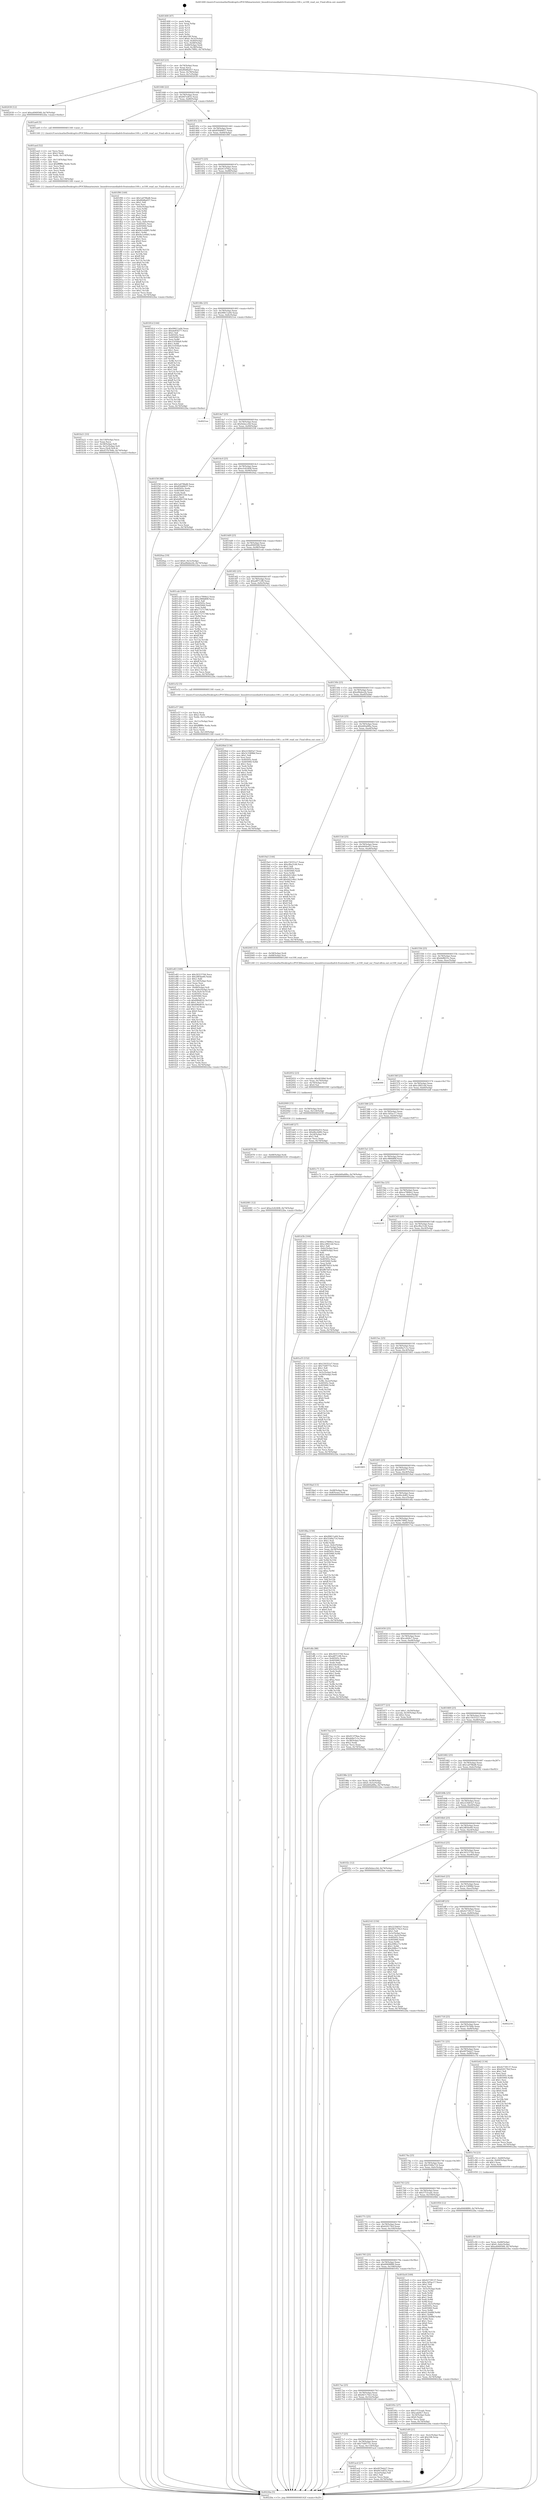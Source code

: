 digraph "0x401400" {
  label = "0x401400 (/mnt/c/Users/mathe/Desktop/tcc/POCII/binaries/extr_linuxdriversmediadvb-frontendsec100.c_ec100_read_snr_Final-ollvm.out::main(0))"
  labelloc = "t"
  node[shape=record]

  Entry [label="",width=0.3,height=0.3,shape=circle,fillcolor=black,style=filled]
  "0x40142f" [label="{
     0x40142f [23]\l
     | [instrs]\l
     &nbsp;&nbsp;0x40142f \<+3\>: mov -0x74(%rbp),%eax\l
     &nbsp;&nbsp;0x401432 \<+2\>: mov %eax,%ecx\l
     &nbsp;&nbsp;0x401434 \<+6\>: sub $0x80d8a057,%ecx\l
     &nbsp;&nbsp;0x40143a \<+3\>: mov %eax,-0x78(%rbp)\l
     &nbsp;&nbsp;0x40143d \<+3\>: mov %ecx,-0x7c(%rbp)\l
     &nbsp;&nbsp;0x401440 \<+6\>: je 0000000000402039 \<main+0xc39\>\l
  }"]
  "0x402039" [label="{
     0x402039 [12]\l
     | [instrs]\l
     &nbsp;&nbsp;0x402039 \<+7\>: movl $0xa4949568,-0x74(%rbp)\l
     &nbsp;&nbsp;0x402040 \<+5\>: jmp 00000000004022ba \<main+0xeba\>\l
  }"]
  "0x401446" [label="{
     0x401446 [22]\l
     | [instrs]\l
     &nbsp;&nbsp;0x401446 \<+5\>: jmp 000000000040144b \<main+0x4b\>\l
     &nbsp;&nbsp;0x40144b \<+3\>: mov -0x78(%rbp),%eax\l
     &nbsp;&nbsp;0x40144e \<+5\>: sub $0x847edf32,%eax\l
     &nbsp;&nbsp;0x401453 \<+3\>: mov %eax,-0x80(%rbp)\l
     &nbsp;&nbsp;0x401456 \<+6\>: je 0000000000401ae8 \<main+0x6e8\>\l
  }"]
  Exit [label="",width=0.3,height=0.3,shape=circle,fillcolor=black,style=filled,peripheries=2]
  "0x401ae8" [label="{
     0x401ae8 [5]\l
     | [instrs]\l
     &nbsp;&nbsp;0x401ae8 \<+5\>: call 0000000000401160 \<next_i\>\l
     | [calls]\l
     &nbsp;&nbsp;0x401160 \{1\} (/mnt/c/Users/mathe/Desktop/tcc/POCII/binaries/extr_linuxdriversmediadvb-frontendsec100.c_ec100_read_snr_Final-ollvm.out::next_i)\l
  }"]
  "0x40145c" [label="{
     0x40145c [25]\l
     | [instrs]\l
     &nbsp;&nbsp;0x40145c \<+5\>: jmp 0000000000401461 \<main+0x61\>\l
     &nbsp;&nbsp;0x401461 \<+3\>: mov -0x78(%rbp),%eax\l
     &nbsp;&nbsp;0x401464 \<+5\>: sub $0x850d0657,%eax\l
     &nbsp;&nbsp;0x401469 \<+6\>: mov %eax,-0x84(%rbp)\l
     &nbsp;&nbsp;0x40146f \<+6\>: je 0000000000401f90 \<main+0xb90\>\l
  }"]
  "0x402081" [label="{
     0x402081 [12]\l
     | [instrs]\l
     &nbsp;&nbsp;0x402081 \<+7\>: movl $0xa3c62408,-0x74(%rbp)\l
     &nbsp;&nbsp;0x402088 \<+5\>: jmp 00000000004022ba \<main+0xeba\>\l
  }"]
  "0x401f90" [label="{
     0x401f90 [169]\l
     | [instrs]\l
     &nbsp;&nbsp;0x401f90 \<+5\>: mov $0x1a078bd8,%eax\l
     &nbsp;&nbsp;0x401f95 \<+5\>: mov $0x80d8a057,%ecx\l
     &nbsp;&nbsp;0x401f9a \<+2\>: mov $0x1,%dl\l
     &nbsp;&nbsp;0x401f9c \<+2\>: xor %esi,%esi\l
     &nbsp;&nbsp;0x401f9e \<+3\>: mov -0x6c(%rbp),%edi\l
     &nbsp;&nbsp;0x401fa1 \<+3\>: mov %esi,%r8d\l
     &nbsp;&nbsp;0x401fa4 \<+3\>: sub %edi,%r8d\l
     &nbsp;&nbsp;0x401fa7 \<+2\>: mov %esi,%edi\l
     &nbsp;&nbsp;0x401fa9 \<+3\>: sub $0x1,%edi\l
     &nbsp;&nbsp;0x401fac \<+3\>: add %edi,%r8d\l
     &nbsp;&nbsp;0x401faf \<+3\>: sub %r8d,%esi\l
     &nbsp;&nbsp;0x401fb2 \<+3\>: mov %esi,-0x6c(%rbp)\l
     &nbsp;&nbsp;0x401fb5 \<+7\>: mov 0x40505c,%esi\l
     &nbsp;&nbsp;0x401fbc \<+7\>: mov 0x405060,%edi\l
     &nbsp;&nbsp;0x401fc3 \<+3\>: mov %esi,%r8d\l
     &nbsp;&nbsp;0x401fc6 \<+7\>: add $0x9e1e4485,%r8d\l
     &nbsp;&nbsp;0x401fcd \<+4\>: sub $0x1,%r8d\l
     &nbsp;&nbsp;0x401fd1 \<+7\>: sub $0x9e1e4485,%r8d\l
     &nbsp;&nbsp;0x401fd8 \<+4\>: imul %r8d,%esi\l
     &nbsp;&nbsp;0x401fdc \<+3\>: and $0x1,%esi\l
     &nbsp;&nbsp;0x401fdf \<+3\>: cmp $0x0,%esi\l
     &nbsp;&nbsp;0x401fe2 \<+4\>: sete %r9b\l
     &nbsp;&nbsp;0x401fe6 \<+3\>: cmp $0xa,%edi\l
     &nbsp;&nbsp;0x401fe9 \<+4\>: setl %r10b\l
     &nbsp;&nbsp;0x401fed \<+3\>: mov %r9b,%r11b\l
     &nbsp;&nbsp;0x401ff0 \<+4\>: xor $0xff,%r11b\l
     &nbsp;&nbsp;0x401ff4 \<+3\>: mov %r10b,%bl\l
     &nbsp;&nbsp;0x401ff7 \<+3\>: xor $0xff,%bl\l
     &nbsp;&nbsp;0x401ffa \<+3\>: xor $0x0,%dl\l
     &nbsp;&nbsp;0x401ffd \<+3\>: mov %r11b,%r14b\l
     &nbsp;&nbsp;0x402000 \<+4\>: and $0x0,%r14b\l
     &nbsp;&nbsp;0x402004 \<+3\>: and %dl,%r9b\l
     &nbsp;&nbsp;0x402007 \<+3\>: mov %bl,%r15b\l
     &nbsp;&nbsp;0x40200a \<+4\>: and $0x0,%r15b\l
     &nbsp;&nbsp;0x40200e \<+3\>: and %dl,%r10b\l
     &nbsp;&nbsp;0x402011 \<+3\>: or %r9b,%r14b\l
     &nbsp;&nbsp;0x402014 \<+3\>: or %r10b,%r15b\l
     &nbsp;&nbsp;0x402017 \<+3\>: xor %r15b,%r14b\l
     &nbsp;&nbsp;0x40201a \<+3\>: or %bl,%r11b\l
     &nbsp;&nbsp;0x40201d \<+4\>: xor $0xff,%r11b\l
     &nbsp;&nbsp;0x402021 \<+3\>: or $0x0,%dl\l
     &nbsp;&nbsp;0x402024 \<+3\>: and %dl,%r11b\l
     &nbsp;&nbsp;0x402027 \<+3\>: or %r11b,%r14b\l
     &nbsp;&nbsp;0x40202a \<+4\>: test $0x1,%r14b\l
     &nbsp;&nbsp;0x40202e \<+3\>: cmovne %ecx,%eax\l
     &nbsp;&nbsp;0x402031 \<+3\>: mov %eax,-0x74(%rbp)\l
     &nbsp;&nbsp;0x402034 \<+5\>: jmp 00000000004022ba \<main+0xeba\>\l
  }"]
  "0x401475" [label="{
     0x401475 [25]\l
     | [instrs]\l
     &nbsp;&nbsp;0x401475 \<+5\>: jmp 000000000040147a \<main+0x7a\>\l
     &nbsp;&nbsp;0x40147a \<+3\>: mov -0x78(%rbp),%eax\l
     &nbsp;&nbsp;0x40147d \<+5\>: sub $0x911f78aa,%eax\l
     &nbsp;&nbsp;0x401482 \<+6\>: mov %eax,-0x88(%rbp)\l
     &nbsp;&nbsp;0x401488 \<+6\>: je 000000000040181d \<main+0x41d\>\l
  }"]
  "0x402078" [label="{
     0x402078 [9]\l
     | [instrs]\l
     &nbsp;&nbsp;0x402078 \<+4\>: mov -0x68(%rbp),%rdi\l
     &nbsp;&nbsp;0x40207c \<+5\>: call 0000000000401030 \<free@plt\>\l
     | [calls]\l
     &nbsp;&nbsp;0x401030 \{1\} (unknown)\l
  }"]
  "0x40181d" [label="{
     0x40181d [144]\l
     | [instrs]\l
     &nbsp;&nbsp;0x40181d \<+5\>: mov $0x99611a04,%eax\l
     &nbsp;&nbsp;0x401822 \<+5\>: mov $0xde85f277,%ecx\l
     &nbsp;&nbsp;0x401827 \<+2\>: mov $0x1,%dl\l
     &nbsp;&nbsp;0x401829 \<+7\>: mov 0x40505c,%esi\l
     &nbsp;&nbsp;0x401830 \<+7\>: mov 0x405060,%edi\l
     &nbsp;&nbsp;0x401837 \<+3\>: mov %esi,%r8d\l
     &nbsp;&nbsp;0x40183a \<+7\>: sub $0x3145fda9,%r8d\l
     &nbsp;&nbsp;0x401841 \<+4\>: sub $0x1,%r8d\l
     &nbsp;&nbsp;0x401845 \<+7\>: add $0x3145fda9,%r8d\l
     &nbsp;&nbsp;0x40184c \<+4\>: imul %r8d,%esi\l
     &nbsp;&nbsp;0x401850 \<+3\>: and $0x1,%esi\l
     &nbsp;&nbsp;0x401853 \<+3\>: cmp $0x0,%esi\l
     &nbsp;&nbsp;0x401856 \<+4\>: sete %r9b\l
     &nbsp;&nbsp;0x40185a \<+3\>: cmp $0xa,%edi\l
     &nbsp;&nbsp;0x40185d \<+4\>: setl %r10b\l
     &nbsp;&nbsp;0x401861 \<+3\>: mov %r9b,%r11b\l
     &nbsp;&nbsp;0x401864 \<+4\>: xor $0xff,%r11b\l
     &nbsp;&nbsp;0x401868 \<+3\>: mov %r10b,%bl\l
     &nbsp;&nbsp;0x40186b \<+3\>: xor $0xff,%bl\l
     &nbsp;&nbsp;0x40186e \<+3\>: xor $0x1,%dl\l
     &nbsp;&nbsp;0x401871 \<+3\>: mov %r11b,%r14b\l
     &nbsp;&nbsp;0x401874 \<+4\>: and $0xff,%r14b\l
     &nbsp;&nbsp;0x401878 \<+3\>: and %dl,%r9b\l
     &nbsp;&nbsp;0x40187b \<+3\>: mov %bl,%r15b\l
     &nbsp;&nbsp;0x40187e \<+4\>: and $0xff,%r15b\l
     &nbsp;&nbsp;0x401882 \<+3\>: and %dl,%r10b\l
     &nbsp;&nbsp;0x401885 \<+3\>: or %r9b,%r14b\l
     &nbsp;&nbsp;0x401888 \<+3\>: or %r10b,%r15b\l
     &nbsp;&nbsp;0x40188b \<+3\>: xor %r15b,%r14b\l
     &nbsp;&nbsp;0x40188e \<+3\>: or %bl,%r11b\l
     &nbsp;&nbsp;0x401891 \<+4\>: xor $0xff,%r11b\l
     &nbsp;&nbsp;0x401895 \<+3\>: or $0x1,%dl\l
     &nbsp;&nbsp;0x401898 \<+3\>: and %dl,%r11b\l
     &nbsp;&nbsp;0x40189b \<+3\>: or %r11b,%r14b\l
     &nbsp;&nbsp;0x40189e \<+4\>: test $0x1,%r14b\l
     &nbsp;&nbsp;0x4018a2 \<+3\>: cmovne %ecx,%eax\l
     &nbsp;&nbsp;0x4018a5 \<+3\>: mov %eax,-0x74(%rbp)\l
     &nbsp;&nbsp;0x4018a8 \<+5\>: jmp 00000000004022ba \<main+0xeba\>\l
  }"]
  "0x40148e" [label="{
     0x40148e [25]\l
     | [instrs]\l
     &nbsp;&nbsp;0x40148e \<+5\>: jmp 0000000000401493 \<main+0x93\>\l
     &nbsp;&nbsp;0x401493 \<+3\>: mov -0x78(%rbp),%eax\l
     &nbsp;&nbsp;0x401496 \<+5\>: sub $0x99611a04,%eax\l
     &nbsp;&nbsp;0x40149b \<+6\>: mov %eax,-0x8c(%rbp)\l
     &nbsp;&nbsp;0x4014a1 \<+6\>: je 00000000004021ee \<main+0xdee\>\l
  }"]
  "0x402069" [label="{
     0x402069 [15]\l
     | [instrs]\l
     &nbsp;&nbsp;0x402069 \<+4\>: mov -0x58(%rbp),%rdi\l
     &nbsp;&nbsp;0x40206d \<+6\>: mov %eax,-0x124(%rbp)\l
     &nbsp;&nbsp;0x402073 \<+5\>: call 0000000000401030 \<free@plt\>\l
     | [calls]\l
     &nbsp;&nbsp;0x401030 \{1\} (unknown)\l
  }"]
  "0x4021ee" [label="{
     0x4021ee\l
  }", style=dashed]
  "0x4014a7" [label="{
     0x4014a7 [25]\l
     | [instrs]\l
     &nbsp;&nbsp;0x4014a7 \<+5\>: jmp 00000000004014ac \<main+0xac\>\l
     &nbsp;&nbsp;0x4014ac \<+3\>: mov -0x78(%rbp),%eax\l
     &nbsp;&nbsp;0x4014af \<+5\>: sub $0x9ebecc0d,%eax\l
     &nbsp;&nbsp;0x4014b4 \<+6\>: mov %eax,-0x90(%rbp)\l
     &nbsp;&nbsp;0x4014ba \<+6\>: je 0000000000401f38 \<main+0xb38\>\l
  }"]
  "0x402052" [label="{
     0x402052 [23]\l
     | [instrs]\l
     &nbsp;&nbsp;0x402052 \<+10\>: movabs $0x4030b6,%rdi\l
     &nbsp;&nbsp;0x40205c \<+3\>: mov %eax,-0x70(%rbp)\l
     &nbsp;&nbsp;0x40205f \<+3\>: mov -0x70(%rbp),%esi\l
     &nbsp;&nbsp;0x402062 \<+2\>: mov $0x0,%al\l
     &nbsp;&nbsp;0x402064 \<+5\>: call 0000000000401040 \<printf@plt\>\l
     | [calls]\l
     &nbsp;&nbsp;0x401040 \{1\} (unknown)\l
  }"]
  "0x401f38" [label="{
     0x401f38 [88]\l
     | [instrs]\l
     &nbsp;&nbsp;0x401f38 \<+5\>: mov $0x1a078bd8,%eax\l
     &nbsp;&nbsp;0x401f3d \<+5\>: mov $0x850d0657,%ecx\l
     &nbsp;&nbsp;0x401f42 \<+7\>: mov 0x40505c,%edx\l
     &nbsp;&nbsp;0x401f49 \<+7\>: mov 0x405060,%esi\l
     &nbsp;&nbsp;0x401f50 \<+2\>: mov %edx,%edi\l
     &nbsp;&nbsp;0x401f52 \<+6\>: sub $0xb4f81558,%edi\l
     &nbsp;&nbsp;0x401f58 \<+3\>: sub $0x1,%edi\l
     &nbsp;&nbsp;0x401f5b \<+6\>: add $0xb4f81558,%edi\l
     &nbsp;&nbsp;0x401f61 \<+3\>: imul %edi,%edx\l
     &nbsp;&nbsp;0x401f64 \<+3\>: and $0x1,%edx\l
     &nbsp;&nbsp;0x401f67 \<+3\>: cmp $0x0,%edx\l
     &nbsp;&nbsp;0x401f6a \<+4\>: sete %r8b\l
     &nbsp;&nbsp;0x401f6e \<+3\>: cmp $0xa,%esi\l
     &nbsp;&nbsp;0x401f71 \<+4\>: setl %r9b\l
     &nbsp;&nbsp;0x401f75 \<+3\>: mov %r8b,%r10b\l
     &nbsp;&nbsp;0x401f78 \<+3\>: and %r9b,%r10b\l
     &nbsp;&nbsp;0x401f7b \<+3\>: xor %r9b,%r8b\l
     &nbsp;&nbsp;0x401f7e \<+3\>: or %r8b,%r10b\l
     &nbsp;&nbsp;0x401f81 \<+4\>: test $0x1,%r10b\l
     &nbsp;&nbsp;0x401f85 \<+3\>: cmovne %ecx,%eax\l
     &nbsp;&nbsp;0x401f88 \<+3\>: mov %eax,-0x74(%rbp)\l
     &nbsp;&nbsp;0x401f8b \<+5\>: jmp 00000000004022ba \<main+0xeba\>\l
  }"]
  "0x4014c0" [label="{
     0x4014c0 [25]\l
     | [instrs]\l
     &nbsp;&nbsp;0x4014c0 \<+5\>: jmp 00000000004014c5 \<main+0xc5\>\l
     &nbsp;&nbsp;0x4014c5 \<+3\>: mov -0x78(%rbp),%eax\l
     &nbsp;&nbsp;0x4014c8 \<+5\>: sub $0xa3c62408,%eax\l
     &nbsp;&nbsp;0x4014cd \<+6\>: mov %eax,-0x94(%rbp)\l
     &nbsp;&nbsp;0x4014d3 \<+6\>: je 00000000004020aa \<main+0xcaa\>\l
  }"]
  "0x401e83" [label="{
     0x401e83 [169]\l
     | [instrs]\l
     &nbsp;&nbsp;0x401e83 \<+5\>: mov $0x30315744,%ecx\l
     &nbsp;&nbsp;0x401e88 \<+5\>: mov $0x2f85be60,%edx\l
     &nbsp;&nbsp;0x401e8d \<+3\>: mov $0x1,%dil\l
     &nbsp;&nbsp;0x401e90 \<+6\>: mov -0x120(%rbp),%esi\l
     &nbsp;&nbsp;0x401e96 \<+3\>: imul %eax,%esi\l
     &nbsp;&nbsp;0x401e99 \<+3\>: movslq %esi,%r8\l
     &nbsp;&nbsp;0x401e9c \<+4\>: mov -0x68(%rbp),%r9\l
     &nbsp;&nbsp;0x401ea0 \<+4\>: movslq -0x6c(%rbp),%r10\l
     &nbsp;&nbsp;0x401ea4 \<+4\>: mov %r8,(%r9,%r10,8)\l
     &nbsp;&nbsp;0x401ea8 \<+7\>: mov 0x40505c,%eax\l
     &nbsp;&nbsp;0x401eaf \<+7\>: mov 0x405060,%esi\l
     &nbsp;&nbsp;0x401eb6 \<+3\>: mov %eax,%r11d\l
     &nbsp;&nbsp;0x401eb9 \<+7\>: sub $0x696d81fc,%r11d\l
     &nbsp;&nbsp;0x401ec0 \<+4\>: sub $0x1,%r11d\l
     &nbsp;&nbsp;0x401ec4 \<+7\>: add $0x696d81fc,%r11d\l
     &nbsp;&nbsp;0x401ecb \<+4\>: imul %r11d,%eax\l
     &nbsp;&nbsp;0x401ecf \<+3\>: and $0x1,%eax\l
     &nbsp;&nbsp;0x401ed2 \<+3\>: cmp $0x0,%eax\l
     &nbsp;&nbsp;0x401ed5 \<+3\>: sete %bl\l
     &nbsp;&nbsp;0x401ed8 \<+3\>: cmp $0xa,%esi\l
     &nbsp;&nbsp;0x401edb \<+4\>: setl %r14b\l
     &nbsp;&nbsp;0x401edf \<+3\>: mov %bl,%r15b\l
     &nbsp;&nbsp;0x401ee2 \<+4\>: xor $0xff,%r15b\l
     &nbsp;&nbsp;0x401ee6 \<+3\>: mov %r14b,%r12b\l
     &nbsp;&nbsp;0x401ee9 \<+4\>: xor $0xff,%r12b\l
     &nbsp;&nbsp;0x401eed \<+4\>: xor $0x0,%dil\l
     &nbsp;&nbsp;0x401ef1 \<+3\>: mov %r15b,%r13b\l
     &nbsp;&nbsp;0x401ef4 \<+4\>: and $0x0,%r13b\l
     &nbsp;&nbsp;0x401ef8 \<+3\>: and %dil,%bl\l
     &nbsp;&nbsp;0x401efb \<+3\>: mov %r12b,%al\l
     &nbsp;&nbsp;0x401efe \<+2\>: and $0x0,%al\l
     &nbsp;&nbsp;0x401f00 \<+3\>: and %dil,%r14b\l
     &nbsp;&nbsp;0x401f03 \<+3\>: or %bl,%r13b\l
     &nbsp;&nbsp;0x401f06 \<+3\>: or %r14b,%al\l
     &nbsp;&nbsp;0x401f09 \<+3\>: xor %al,%r13b\l
     &nbsp;&nbsp;0x401f0c \<+3\>: or %r12b,%r15b\l
     &nbsp;&nbsp;0x401f0f \<+4\>: xor $0xff,%r15b\l
     &nbsp;&nbsp;0x401f13 \<+4\>: or $0x0,%dil\l
     &nbsp;&nbsp;0x401f17 \<+3\>: and %dil,%r15b\l
     &nbsp;&nbsp;0x401f1a \<+3\>: or %r15b,%r13b\l
     &nbsp;&nbsp;0x401f1d \<+4\>: test $0x1,%r13b\l
     &nbsp;&nbsp;0x401f21 \<+3\>: cmovne %edx,%ecx\l
     &nbsp;&nbsp;0x401f24 \<+3\>: mov %ecx,-0x74(%rbp)\l
     &nbsp;&nbsp;0x401f27 \<+5\>: jmp 00000000004022ba \<main+0xeba\>\l
  }"]
  "0x4020aa" [label="{
     0x4020aa [19]\l
     | [instrs]\l
     &nbsp;&nbsp;0x4020aa \<+7\>: movl $0x0,-0x3c(%rbp)\l
     &nbsp;&nbsp;0x4020b1 \<+7\>: movl $0xa9bdee2b,-0x74(%rbp)\l
     &nbsp;&nbsp;0x4020b8 \<+5\>: jmp 00000000004022ba \<main+0xeba\>\l
  }"]
  "0x4014d9" [label="{
     0x4014d9 [25]\l
     | [instrs]\l
     &nbsp;&nbsp;0x4014d9 \<+5\>: jmp 00000000004014de \<main+0xde\>\l
     &nbsp;&nbsp;0x4014de \<+3\>: mov -0x78(%rbp),%eax\l
     &nbsp;&nbsp;0x4014e1 \<+5\>: sub $0xa4949568,%eax\l
     &nbsp;&nbsp;0x4014e6 \<+6\>: mov %eax,-0x98(%rbp)\l
     &nbsp;&nbsp;0x4014ec \<+6\>: je 0000000000401cab \<main+0x8ab\>\l
  }"]
  "0x401e57" [label="{
     0x401e57 [44]\l
     | [instrs]\l
     &nbsp;&nbsp;0x401e57 \<+2\>: xor %ecx,%ecx\l
     &nbsp;&nbsp;0x401e59 \<+5\>: mov $0x2,%edx\l
     &nbsp;&nbsp;0x401e5e \<+6\>: mov %edx,-0x11c(%rbp)\l
     &nbsp;&nbsp;0x401e64 \<+1\>: cltd\l
     &nbsp;&nbsp;0x401e65 \<+6\>: mov -0x11c(%rbp),%esi\l
     &nbsp;&nbsp;0x401e6b \<+2\>: idiv %esi\l
     &nbsp;&nbsp;0x401e6d \<+6\>: imul $0xfffffffe,%edx,%edx\l
     &nbsp;&nbsp;0x401e73 \<+3\>: sub $0x1,%ecx\l
     &nbsp;&nbsp;0x401e76 \<+2\>: sub %ecx,%edx\l
     &nbsp;&nbsp;0x401e78 \<+6\>: mov %edx,-0x120(%rbp)\l
     &nbsp;&nbsp;0x401e7e \<+5\>: call 0000000000401160 \<next_i\>\l
     | [calls]\l
     &nbsp;&nbsp;0x401160 \{1\} (/mnt/c/Users/mathe/Desktop/tcc/POCII/binaries/extr_linuxdriversmediadvb-frontendsec100.c_ec100_read_snr_Final-ollvm.out::next_i)\l
  }"]
  "0x401cab" [label="{
     0x401cab [144]\l
     | [instrs]\l
     &nbsp;&nbsp;0x401cab \<+5\>: mov $0xce7806e2,%eax\l
     &nbsp;&nbsp;0x401cb0 \<+5\>: mov $0xc989d89f,%ecx\l
     &nbsp;&nbsp;0x401cb5 \<+2\>: mov $0x1,%dl\l
     &nbsp;&nbsp;0x401cb7 \<+7\>: mov 0x40505c,%esi\l
     &nbsp;&nbsp;0x401cbe \<+7\>: mov 0x405060,%edi\l
     &nbsp;&nbsp;0x401cc5 \<+3\>: mov %esi,%r8d\l
     &nbsp;&nbsp;0x401cc8 \<+7\>: add $0x77271788,%r8d\l
     &nbsp;&nbsp;0x401ccf \<+4\>: sub $0x1,%r8d\l
     &nbsp;&nbsp;0x401cd3 \<+7\>: sub $0x77271788,%r8d\l
     &nbsp;&nbsp;0x401cda \<+4\>: imul %r8d,%esi\l
     &nbsp;&nbsp;0x401cde \<+3\>: and $0x1,%esi\l
     &nbsp;&nbsp;0x401ce1 \<+3\>: cmp $0x0,%esi\l
     &nbsp;&nbsp;0x401ce4 \<+4\>: sete %r9b\l
     &nbsp;&nbsp;0x401ce8 \<+3\>: cmp $0xa,%edi\l
     &nbsp;&nbsp;0x401ceb \<+4\>: setl %r10b\l
     &nbsp;&nbsp;0x401cef \<+3\>: mov %r9b,%r11b\l
     &nbsp;&nbsp;0x401cf2 \<+4\>: xor $0xff,%r11b\l
     &nbsp;&nbsp;0x401cf6 \<+3\>: mov %r10b,%bl\l
     &nbsp;&nbsp;0x401cf9 \<+3\>: xor $0xff,%bl\l
     &nbsp;&nbsp;0x401cfc \<+3\>: xor $0x1,%dl\l
     &nbsp;&nbsp;0x401cff \<+3\>: mov %r11b,%r14b\l
     &nbsp;&nbsp;0x401d02 \<+4\>: and $0xff,%r14b\l
     &nbsp;&nbsp;0x401d06 \<+3\>: and %dl,%r9b\l
     &nbsp;&nbsp;0x401d09 \<+3\>: mov %bl,%r15b\l
     &nbsp;&nbsp;0x401d0c \<+4\>: and $0xff,%r15b\l
     &nbsp;&nbsp;0x401d10 \<+3\>: and %dl,%r10b\l
     &nbsp;&nbsp;0x401d13 \<+3\>: or %r9b,%r14b\l
     &nbsp;&nbsp;0x401d16 \<+3\>: or %r10b,%r15b\l
     &nbsp;&nbsp;0x401d19 \<+3\>: xor %r15b,%r14b\l
     &nbsp;&nbsp;0x401d1c \<+3\>: or %bl,%r11b\l
     &nbsp;&nbsp;0x401d1f \<+4\>: xor $0xff,%r11b\l
     &nbsp;&nbsp;0x401d23 \<+3\>: or $0x1,%dl\l
     &nbsp;&nbsp;0x401d26 \<+3\>: and %dl,%r11b\l
     &nbsp;&nbsp;0x401d29 \<+3\>: or %r11b,%r14b\l
     &nbsp;&nbsp;0x401d2c \<+4\>: test $0x1,%r14b\l
     &nbsp;&nbsp;0x401d30 \<+3\>: cmovne %ecx,%eax\l
     &nbsp;&nbsp;0x401d33 \<+3\>: mov %eax,-0x74(%rbp)\l
     &nbsp;&nbsp;0x401d36 \<+5\>: jmp 00000000004022ba \<main+0xeba\>\l
  }"]
  "0x4014f2" [label="{
     0x4014f2 [25]\l
     | [instrs]\l
     &nbsp;&nbsp;0x4014f2 \<+5\>: jmp 00000000004014f7 \<main+0xf7\>\l
     &nbsp;&nbsp;0x4014f7 \<+3\>: mov -0x78(%rbp),%eax\l
     &nbsp;&nbsp;0x4014fa \<+5\>: sub $0xa8f712f8,%eax\l
     &nbsp;&nbsp;0x4014ff \<+6\>: mov %eax,-0x9c(%rbp)\l
     &nbsp;&nbsp;0x401505 \<+6\>: je 0000000000401e52 \<main+0xa52\>\l
  }"]
  "0x401c94" [label="{
     0x401c94 [23]\l
     | [instrs]\l
     &nbsp;&nbsp;0x401c94 \<+4\>: mov %rax,-0x68(%rbp)\l
     &nbsp;&nbsp;0x401c98 \<+7\>: movl $0x0,-0x6c(%rbp)\l
     &nbsp;&nbsp;0x401c9f \<+7\>: movl $0xa4949568,-0x74(%rbp)\l
     &nbsp;&nbsp;0x401ca6 \<+5\>: jmp 00000000004022ba \<main+0xeba\>\l
  }"]
  "0x401e52" [label="{
     0x401e52 [5]\l
     | [instrs]\l
     &nbsp;&nbsp;0x401e52 \<+5\>: call 0000000000401160 \<next_i\>\l
     | [calls]\l
     &nbsp;&nbsp;0x401160 \{1\} (/mnt/c/Users/mathe/Desktop/tcc/POCII/binaries/extr_linuxdriversmediadvb-frontendsec100.c_ec100_read_snr_Final-ollvm.out::next_i)\l
  }"]
  "0x40150b" [label="{
     0x40150b [25]\l
     | [instrs]\l
     &nbsp;&nbsp;0x40150b \<+5\>: jmp 0000000000401510 \<main+0x110\>\l
     &nbsp;&nbsp;0x401510 \<+3\>: mov -0x78(%rbp),%eax\l
     &nbsp;&nbsp;0x401513 \<+5\>: sub $0xa9bdee2b,%eax\l
     &nbsp;&nbsp;0x401518 \<+6\>: mov %eax,-0xa0(%rbp)\l
     &nbsp;&nbsp;0x40151e \<+6\>: je 00000000004020bd \<main+0xcbd\>\l
  }"]
  "0x401b21" [label="{
     0x401b21 [33]\l
     | [instrs]\l
     &nbsp;&nbsp;0x401b21 \<+6\>: mov -0x118(%rbp),%ecx\l
     &nbsp;&nbsp;0x401b27 \<+3\>: imul %eax,%ecx\l
     &nbsp;&nbsp;0x401b2a \<+4\>: mov -0x58(%rbp),%r8\l
     &nbsp;&nbsp;0x401b2e \<+4\>: movslq -0x5c(%rbp),%r9\l
     &nbsp;&nbsp;0x401b32 \<+4\>: mov %ecx,(%r8,%r9,4)\l
     &nbsp;&nbsp;0x401b36 \<+7\>: movl $0x437b764b,-0x74(%rbp)\l
     &nbsp;&nbsp;0x401b3d \<+5\>: jmp 00000000004022ba \<main+0xeba\>\l
  }"]
  "0x4020bd" [label="{
     0x4020bd [134]\l
     | [instrs]\l
     &nbsp;&nbsp;0x4020bd \<+5\>: mov $0x223b83a7,%eax\l
     &nbsp;&nbsp;0x4020c2 \<+5\>: mov $0x3c33898d,%ecx\l
     &nbsp;&nbsp;0x4020c7 \<+2\>: mov $0x1,%dl\l
     &nbsp;&nbsp;0x4020c9 \<+2\>: xor %esi,%esi\l
     &nbsp;&nbsp;0x4020cb \<+7\>: mov 0x40505c,%edi\l
     &nbsp;&nbsp;0x4020d2 \<+8\>: mov 0x405060,%r8d\l
     &nbsp;&nbsp;0x4020da \<+3\>: sub $0x1,%esi\l
     &nbsp;&nbsp;0x4020dd \<+3\>: mov %edi,%r9d\l
     &nbsp;&nbsp;0x4020e0 \<+3\>: add %esi,%r9d\l
     &nbsp;&nbsp;0x4020e3 \<+4\>: imul %r9d,%edi\l
     &nbsp;&nbsp;0x4020e7 \<+3\>: and $0x1,%edi\l
     &nbsp;&nbsp;0x4020ea \<+3\>: cmp $0x0,%edi\l
     &nbsp;&nbsp;0x4020ed \<+4\>: sete %r10b\l
     &nbsp;&nbsp;0x4020f1 \<+4\>: cmp $0xa,%r8d\l
     &nbsp;&nbsp;0x4020f5 \<+4\>: setl %r11b\l
     &nbsp;&nbsp;0x4020f9 \<+3\>: mov %r10b,%bl\l
     &nbsp;&nbsp;0x4020fc \<+3\>: xor $0xff,%bl\l
     &nbsp;&nbsp;0x4020ff \<+3\>: mov %r11b,%r14b\l
     &nbsp;&nbsp;0x402102 \<+4\>: xor $0xff,%r14b\l
     &nbsp;&nbsp;0x402106 \<+3\>: xor $0x0,%dl\l
     &nbsp;&nbsp;0x402109 \<+3\>: mov %bl,%r15b\l
     &nbsp;&nbsp;0x40210c \<+4\>: and $0x0,%r15b\l
     &nbsp;&nbsp;0x402110 \<+3\>: and %dl,%r10b\l
     &nbsp;&nbsp;0x402113 \<+3\>: mov %r14b,%r12b\l
     &nbsp;&nbsp;0x402116 \<+4\>: and $0x0,%r12b\l
     &nbsp;&nbsp;0x40211a \<+3\>: and %dl,%r11b\l
     &nbsp;&nbsp;0x40211d \<+3\>: or %r10b,%r15b\l
     &nbsp;&nbsp;0x402120 \<+3\>: or %r11b,%r12b\l
     &nbsp;&nbsp;0x402123 \<+3\>: xor %r12b,%r15b\l
     &nbsp;&nbsp;0x402126 \<+3\>: or %r14b,%bl\l
     &nbsp;&nbsp;0x402129 \<+3\>: xor $0xff,%bl\l
     &nbsp;&nbsp;0x40212c \<+3\>: or $0x0,%dl\l
     &nbsp;&nbsp;0x40212f \<+2\>: and %dl,%bl\l
     &nbsp;&nbsp;0x402131 \<+3\>: or %bl,%r15b\l
     &nbsp;&nbsp;0x402134 \<+4\>: test $0x1,%r15b\l
     &nbsp;&nbsp;0x402138 \<+3\>: cmovne %ecx,%eax\l
     &nbsp;&nbsp;0x40213b \<+3\>: mov %eax,-0x74(%rbp)\l
     &nbsp;&nbsp;0x40213e \<+5\>: jmp 00000000004022ba \<main+0xeba\>\l
  }"]
  "0x401524" [label="{
     0x401524 [25]\l
     | [instrs]\l
     &nbsp;&nbsp;0x401524 \<+5\>: jmp 0000000000401529 \<main+0x129\>\l
     &nbsp;&nbsp;0x401529 \<+3\>: mov -0x78(%rbp),%eax\l
     &nbsp;&nbsp;0x40152c \<+5\>: sub $0xb60a6f6a,%eax\l
     &nbsp;&nbsp;0x401531 \<+6\>: mov %eax,-0xa4(%rbp)\l
     &nbsp;&nbsp;0x401537 \<+6\>: je 00000000004019a5 \<main+0x5a5\>\l
  }"]
  "0x401aed" [label="{
     0x401aed [52]\l
     | [instrs]\l
     &nbsp;&nbsp;0x401aed \<+2\>: xor %ecx,%ecx\l
     &nbsp;&nbsp;0x401aef \<+5\>: mov $0x2,%edx\l
     &nbsp;&nbsp;0x401af4 \<+6\>: mov %edx,-0x114(%rbp)\l
     &nbsp;&nbsp;0x401afa \<+1\>: cltd\l
     &nbsp;&nbsp;0x401afb \<+6\>: mov -0x114(%rbp),%esi\l
     &nbsp;&nbsp;0x401b01 \<+2\>: idiv %esi\l
     &nbsp;&nbsp;0x401b03 \<+6\>: imul $0xfffffffe,%edx,%edx\l
     &nbsp;&nbsp;0x401b09 \<+2\>: mov %ecx,%edi\l
     &nbsp;&nbsp;0x401b0b \<+2\>: sub %edx,%edi\l
     &nbsp;&nbsp;0x401b0d \<+2\>: mov %ecx,%edx\l
     &nbsp;&nbsp;0x401b0f \<+3\>: sub $0x1,%edx\l
     &nbsp;&nbsp;0x401b12 \<+2\>: add %edx,%edi\l
     &nbsp;&nbsp;0x401b14 \<+2\>: sub %edi,%ecx\l
     &nbsp;&nbsp;0x401b16 \<+6\>: mov %ecx,-0x118(%rbp)\l
     &nbsp;&nbsp;0x401b1c \<+5\>: call 0000000000401160 \<next_i\>\l
     | [calls]\l
     &nbsp;&nbsp;0x401160 \{1\} (/mnt/c/Users/mathe/Desktop/tcc/POCII/binaries/extr_linuxdriversmediadvb-frontendsec100.c_ec100_read_snr_Final-ollvm.out::next_i)\l
  }"]
  "0x4019a5" [label="{
     0x4019a5 [144]\l
     | [instrs]\l
     &nbsp;&nbsp;0x4019a5 \<+5\>: mov $0x150351e7,%eax\l
     &nbsp;&nbsp;0x4019aa \<+5\>: mov $0xcf6a31d4,%ecx\l
     &nbsp;&nbsp;0x4019af \<+2\>: mov $0x1,%dl\l
     &nbsp;&nbsp;0x4019b1 \<+7\>: mov 0x40505c,%esi\l
     &nbsp;&nbsp;0x4019b8 \<+7\>: mov 0x405060,%edi\l
     &nbsp;&nbsp;0x4019bf \<+3\>: mov %esi,%r8d\l
     &nbsp;&nbsp;0x4019c2 \<+7\>: sub $0x4d21dfa1,%r8d\l
     &nbsp;&nbsp;0x4019c9 \<+4\>: sub $0x1,%r8d\l
     &nbsp;&nbsp;0x4019cd \<+7\>: add $0x4d21dfa1,%r8d\l
     &nbsp;&nbsp;0x4019d4 \<+4\>: imul %r8d,%esi\l
     &nbsp;&nbsp;0x4019d8 \<+3\>: and $0x1,%esi\l
     &nbsp;&nbsp;0x4019db \<+3\>: cmp $0x0,%esi\l
     &nbsp;&nbsp;0x4019de \<+4\>: sete %r9b\l
     &nbsp;&nbsp;0x4019e2 \<+3\>: cmp $0xa,%edi\l
     &nbsp;&nbsp;0x4019e5 \<+4\>: setl %r10b\l
     &nbsp;&nbsp;0x4019e9 \<+3\>: mov %r9b,%r11b\l
     &nbsp;&nbsp;0x4019ec \<+4\>: xor $0xff,%r11b\l
     &nbsp;&nbsp;0x4019f0 \<+3\>: mov %r10b,%bl\l
     &nbsp;&nbsp;0x4019f3 \<+3\>: xor $0xff,%bl\l
     &nbsp;&nbsp;0x4019f6 \<+3\>: xor $0x0,%dl\l
     &nbsp;&nbsp;0x4019f9 \<+3\>: mov %r11b,%r14b\l
     &nbsp;&nbsp;0x4019fc \<+4\>: and $0x0,%r14b\l
     &nbsp;&nbsp;0x401a00 \<+3\>: and %dl,%r9b\l
     &nbsp;&nbsp;0x401a03 \<+3\>: mov %bl,%r15b\l
     &nbsp;&nbsp;0x401a06 \<+4\>: and $0x0,%r15b\l
     &nbsp;&nbsp;0x401a0a \<+3\>: and %dl,%r10b\l
     &nbsp;&nbsp;0x401a0d \<+3\>: or %r9b,%r14b\l
     &nbsp;&nbsp;0x401a10 \<+3\>: or %r10b,%r15b\l
     &nbsp;&nbsp;0x401a13 \<+3\>: xor %r15b,%r14b\l
     &nbsp;&nbsp;0x401a16 \<+3\>: or %bl,%r11b\l
     &nbsp;&nbsp;0x401a19 \<+4\>: xor $0xff,%r11b\l
     &nbsp;&nbsp;0x401a1d \<+3\>: or $0x0,%dl\l
     &nbsp;&nbsp;0x401a20 \<+3\>: and %dl,%r11b\l
     &nbsp;&nbsp;0x401a23 \<+3\>: or %r11b,%r14b\l
     &nbsp;&nbsp;0x401a26 \<+4\>: test $0x1,%r14b\l
     &nbsp;&nbsp;0x401a2a \<+3\>: cmovne %ecx,%eax\l
     &nbsp;&nbsp;0x401a2d \<+3\>: mov %eax,-0x74(%rbp)\l
     &nbsp;&nbsp;0x401a30 \<+5\>: jmp 00000000004022ba \<main+0xeba\>\l
  }"]
  "0x40153d" [label="{
     0x40153d [25]\l
     | [instrs]\l
     &nbsp;&nbsp;0x40153d \<+5\>: jmp 0000000000401542 \<main+0x142\>\l
     &nbsp;&nbsp;0x401542 \<+3\>: mov -0x78(%rbp),%eax\l
     &nbsp;&nbsp;0x401545 \<+5\>: sub $0xb644af33,%eax\l
     &nbsp;&nbsp;0x40154a \<+6\>: mov %eax,-0xa8(%rbp)\l
     &nbsp;&nbsp;0x401550 \<+6\>: je 0000000000402045 \<main+0xc45\>\l
  }"]
  "0x4017e0" [label="{
     0x4017e0\l
  }", style=dashed]
  "0x402045" [label="{
     0x402045 [13]\l
     | [instrs]\l
     &nbsp;&nbsp;0x402045 \<+4\>: mov -0x58(%rbp),%rdi\l
     &nbsp;&nbsp;0x402049 \<+4\>: mov -0x68(%rbp),%rsi\l
     &nbsp;&nbsp;0x40204d \<+5\>: call 0000000000401240 \<ec100_read_snr\>\l
     | [calls]\l
     &nbsp;&nbsp;0x401240 \{1\} (/mnt/c/Users/mathe/Desktop/tcc/POCII/binaries/extr_linuxdriversmediadvb-frontendsec100.c_ec100_read_snr_Final-ollvm.out::ec100_read_snr)\l
  }"]
  "0x401556" [label="{
     0x401556 [25]\l
     | [instrs]\l
     &nbsp;&nbsp;0x401556 \<+5\>: jmp 000000000040155b \<main+0x15b\>\l
     &nbsp;&nbsp;0x40155b \<+3\>: mov -0x78(%rbp),%eax\l
     &nbsp;&nbsp;0x40155e \<+5\>: sub $0xbbffd35c,%eax\l
     &nbsp;&nbsp;0x401563 \<+6\>: mov %eax,-0xac(%rbp)\l
     &nbsp;&nbsp;0x401569 \<+6\>: je 0000000000402099 \<main+0xc99\>\l
  }"]
  "0x401acd" [label="{
     0x401acd [27]\l
     | [instrs]\l
     &nbsp;&nbsp;0x401acd \<+5\>: mov $0x4979eb27,%eax\l
     &nbsp;&nbsp;0x401ad2 \<+5\>: mov $0x847edf32,%ecx\l
     &nbsp;&nbsp;0x401ad7 \<+3\>: mov -0x2e(%rbp),%dl\l
     &nbsp;&nbsp;0x401ada \<+3\>: test $0x1,%dl\l
     &nbsp;&nbsp;0x401add \<+3\>: cmovne %ecx,%eax\l
     &nbsp;&nbsp;0x401ae0 \<+3\>: mov %eax,-0x74(%rbp)\l
     &nbsp;&nbsp;0x401ae3 \<+5\>: jmp 00000000004022ba \<main+0xeba\>\l
  }"]
  "0x402099" [label="{
     0x402099\l
  }", style=dashed]
  "0x40156f" [label="{
     0x40156f [25]\l
     | [instrs]\l
     &nbsp;&nbsp;0x40156f \<+5\>: jmp 0000000000401574 \<main+0x174\>\l
     &nbsp;&nbsp;0x401574 \<+3\>: mov -0x78(%rbp),%eax\l
     &nbsp;&nbsp;0x401577 \<+5\>: sub $0xc28f21dd,%eax\l
     &nbsp;&nbsp;0x40157c \<+6\>: mov %eax,-0xb0(%rbp)\l
     &nbsp;&nbsp;0x401582 \<+6\>: je 0000000000401ddf \<main+0x9df\>\l
  }"]
  "0x4017c7" [label="{
     0x4017c7 [25]\l
     | [instrs]\l
     &nbsp;&nbsp;0x4017c7 \<+5\>: jmp 00000000004017cc \<main+0x3cc\>\l
     &nbsp;&nbsp;0x4017cc \<+3\>: mov -0x78(%rbp),%eax\l
     &nbsp;&nbsp;0x4017cf \<+5\>: sub $0x75d9775c,%eax\l
     &nbsp;&nbsp;0x4017d4 \<+6\>: mov %eax,-0x110(%rbp)\l
     &nbsp;&nbsp;0x4017da \<+6\>: je 0000000000401acd \<main+0x6cd\>\l
  }"]
  "0x401ddf" [label="{
     0x401ddf [27]\l
     | [instrs]\l
     &nbsp;&nbsp;0x401ddf \<+5\>: mov $0xb644af33,%eax\l
     &nbsp;&nbsp;0x401de4 \<+5\>: mov $0xdfec4d82,%ecx\l
     &nbsp;&nbsp;0x401de9 \<+3\>: mov -0x2d(%rbp),%dl\l
     &nbsp;&nbsp;0x401dec \<+3\>: test $0x1,%dl\l
     &nbsp;&nbsp;0x401def \<+3\>: cmovne %ecx,%eax\l
     &nbsp;&nbsp;0x401df2 \<+3\>: mov %eax,-0x74(%rbp)\l
     &nbsp;&nbsp;0x401df5 \<+5\>: jmp 00000000004022ba \<main+0xeba\>\l
  }"]
  "0x401588" [label="{
     0x401588 [25]\l
     | [instrs]\l
     &nbsp;&nbsp;0x401588 \<+5\>: jmp 000000000040158d \<main+0x18d\>\l
     &nbsp;&nbsp;0x40158d \<+3\>: mov -0x78(%rbp),%eax\l
     &nbsp;&nbsp;0x401590 \<+5\>: sub $0xc3d5ac17,%eax\l
     &nbsp;&nbsp;0x401595 \<+6\>: mov %eax,-0xb4(%rbp)\l
     &nbsp;&nbsp;0x40159b \<+6\>: je 0000000000401c71 \<main+0x871\>\l
  }"]
  "0x4021d9" [label="{
     0x4021d9 [21]\l
     | [instrs]\l
     &nbsp;&nbsp;0x4021d9 \<+3\>: mov -0x2c(%rbp),%eax\l
     &nbsp;&nbsp;0x4021dc \<+7\>: add $0x108,%rsp\l
     &nbsp;&nbsp;0x4021e3 \<+1\>: pop %rbx\l
     &nbsp;&nbsp;0x4021e4 \<+2\>: pop %r12\l
     &nbsp;&nbsp;0x4021e6 \<+2\>: pop %r13\l
     &nbsp;&nbsp;0x4021e8 \<+2\>: pop %r14\l
     &nbsp;&nbsp;0x4021ea \<+2\>: pop %r15\l
     &nbsp;&nbsp;0x4021ec \<+1\>: pop %rbp\l
     &nbsp;&nbsp;0x4021ed \<+1\>: ret\l
  }"]
  "0x401c71" [label="{
     0x401c71 [12]\l
     | [instrs]\l
     &nbsp;&nbsp;0x401c71 \<+7\>: movl $0xb60a6f6a,-0x74(%rbp)\l
     &nbsp;&nbsp;0x401c78 \<+5\>: jmp 00000000004022ba \<main+0xeba\>\l
  }"]
  "0x4015a1" [label="{
     0x4015a1 [25]\l
     | [instrs]\l
     &nbsp;&nbsp;0x4015a1 \<+5\>: jmp 00000000004015a6 \<main+0x1a6\>\l
     &nbsp;&nbsp;0x4015a6 \<+3\>: mov -0x78(%rbp),%eax\l
     &nbsp;&nbsp;0x4015a9 \<+5\>: sub $0xc989d89f,%eax\l
     &nbsp;&nbsp;0x4015ae \<+6\>: mov %eax,-0xb8(%rbp)\l
     &nbsp;&nbsp;0x4015b4 \<+6\>: je 0000000000401d3b \<main+0x93b\>\l
  }"]
  "0x40198e" [label="{
     0x40198e [23]\l
     | [instrs]\l
     &nbsp;&nbsp;0x40198e \<+4\>: mov %rax,-0x58(%rbp)\l
     &nbsp;&nbsp;0x401992 \<+7\>: movl $0x0,-0x5c(%rbp)\l
     &nbsp;&nbsp;0x401999 \<+7\>: movl $0xb60a6f6a,-0x74(%rbp)\l
     &nbsp;&nbsp;0x4019a0 \<+5\>: jmp 00000000004022ba \<main+0xeba\>\l
  }"]
  "0x401d3b" [label="{
     0x401d3b [164]\l
     | [instrs]\l
     &nbsp;&nbsp;0x401d3b \<+5\>: mov $0xce7806e2,%eax\l
     &nbsp;&nbsp;0x401d40 \<+5\>: mov $0xc28f21dd,%ecx\l
     &nbsp;&nbsp;0x401d45 \<+2\>: mov $0x1,%dl\l
     &nbsp;&nbsp;0x401d47 \<+3\>: mov -0x6c(%rbp),%esi\l
     &nbsp;&nbsp;0x401d4a \<+3\>: cmp -0x60(%rbp),%esi\l
     &nbsp;&nbsp;0x401d4d \<+4\>: setl %dil\l
     &nbsp;&nbsp;0x401d51 \<+4\>: and $0x1,%dil\l
     &nbsp;&nbsp;0x401d55 \<+4\>: mov %dil,-0x2d(%rbp)\l
     &nbsp;&nbsp;0x401d59 \<+7\>: mov 0x40505c,%esi\l
     &nbsp;&nbsp;0x401d60 \<+8\>: mov 0x405060,%r8d\l
     &nbsp;&nbsp;0x401d68 \<+3\>: mov %esi,%r9d\l
     &nbsp;&nbsp;0x401d6b \<+7\>: sub $0xff07bf14,%r9d\l
     &nbsp;&nbsp;0x401d72 \<+4\>: sub $0x1,%r9d\l
     &nbsp;&nbsp;0x401d76 \<+7\>: add $0xff07bf14,%r9d\l
     &nbsp;&nbsp;0x401d7d \<+4\>: imul %r9d,%esi\l
     &nbsp;&nbsp;0x401d81 \<+3\>: and $0x1,%esi\l
     &nbsp;&nbsp;0x401d84 \<+3\>: cmp $0x0,%esi\l
     &nbsp;&nbsp;0x401d87 \<+4\>: sete %dil\l
     &nbsp;&nbsp;0x401d8b \<+4\>: cmp $0xa,%r8d\l
     &nbsp;&nbsp;0x401d8f \<+4\>: setl %r10b\l
     &nbsp;&nbsp;0x401d93 \<+3\>: mov %dil,%r11b\l
     &nbsp;&nbsp;0x401d96 \<+4\>: xor $0xff,%r11b\l
     &nbsp;&nbsp;0x401d9a \<+3\>: mov %r10b,%bl\l
     &nbsp;&nbsp;0x401d9d \<+3\>: xor $0xff,%bl\l
     &nbsp;&nbsp;0x401da0 \<+3\>: xor $0x0,%dl\l
     &nbsp;&nbsp;0x401da3 \<+3\>: mov %r11b,%r14b\l
     &nbsp;&nbsp;0x401da6 \<+4\>: and $0x0,%r14b\l
     &nbsp;&nbsp;0x401daa \<+3\>: and %dl,%dil\l
     &nbsp;&nbsp;0x401dad \<+3\>: mov %bl,%r15b\l
     &nbsp;&nbsp;0x401db0 \<+4\>: and $0x0,%r15b\l
     &nbsp;&nbsp;0x401db4 \<+3\>: and %dl,%r10b\l
     &nbsp;&nbsp;0x401db7 \<+3\>: or %dil,%r14b\l
     &nbsp;&nbsp;0x401dba \<+3\>: or %r10b,%r15b\l
     &nbsp;&nbsp;0x401dbd \<+3\>: xor %r15b,%r14b\l
     &nbsp;&nbsp;0x401dc0 \<+3\>: or %bl,%r11b\l
     &nbsp;&nbsp;0x401dc3 \<+4\>: xor $0xff,%r11b\l
     &nbsp;&nbsp;0x401dc7 \<+3\>: or $0x0,%dl\l
     &nbsp;&nbsp;0x401dca \<+3\>: and %dl,%r11b\l
     &nbsp;&nbsp;0x401dcd \<+3\>: or %r11b,%r14b\l
     &nbsp;&nbsp;0x401dd0 \<+4\>: test $0x1,%r14b\l
     &nbsp;&nbsp;0x401dd4 \<+3\>: cmovne %ecx,%eax\l
     &nbsp;&nbsp;0x401dd7 \<+3\>: mov %eax,-0x74(%rbp)\l
     &nbsp;&nbsp;0x401dda \<+5\>: jmp 00000000004022ba \<main+0xeba\>\l
  }"]
  "0x4015ba" [label="{
     0x4015ba [25]\l
     | [instrs]\l
     &nbsp;&nbsp;0x4015ba \<+5\>: jmp 00000000004015bf \<main+0x1bf\>\l
     &nbsp;&nbsp;0x4015bf \<+3\>: mov -0x78(%rbp),%eax\l
     &nbsp;&nbsp;0x4015c2 \<+5\>: sub $0xce7806e2,%eax\l
     &nbsp;&nbsp;0x4015c7 \<+6\>: mov %eax,-0xbc(%rbp)\l
     &nbsp;&nbsp;0x4015cd \<+6\>: je 0000000000402235 \<main+0xe35\>\l
  }"]
  "0x4017ae" [label="{
     0x4017ae [25]\l
     | [instrs]\l
     &nbsp;&nbsp;0x4017ae \<+5\>: jmp 00000000004017b3 \<main+0x3b3\>\l
     &nbsp;&nbsp;0x4017b3 \<+3\>: mov -0x78(%rbp),%eax\l
     &nbsp;&nbsp;0x4017b6 \<+5\>: sub $0x6b7c70e3,%eax\l
     &nbsp;&nbsp;0x4017bb \<+6\>: mov %eax,-0x10c(%rbp)\l
     &nbsp;&nbsp;0x4017c1 \<+6\>: je 00000000004021d9 \<main+0xdd9\>\l
  }"]
  "0x402235" [label="{
     0x402235\l
  }", style=dashed]
  "0x4015d3" [label="{
     0x4015d3 [25]\l
     | [instrs]\l
     &nbsp;&nbsp;0x4015d3 \<+5\>: jmp 00000000004015d8 \<main+0x1d8\>\l
     &nbsp;&nbsp;0x4015d8 \<+3\>: mov -0x78(%rbp),%eax\l
     &nbsp;&nbsp;0x4015db \<+5\>: sub $0xcf6a31d4,%eax\l
     &nbsp;&nbsp;0x4015e0 \<+6\>: mov %eax,-0xc0(%rbp)\l
     &nbsp;&nbsp;0x4015e6 \<+6\>: je 0000000000401a35 \<main+0x635\>\l
  }"]
  "0x40195c" [label="{
     0x40195c [27]\l
     | [instrs]\l
     &nbsp;&nbsp;0x40195c \<+5\>: mov $0x5753cadc,%eax\l
     &nbsp;&nbsp;0x401961 \<+5\>: mov $0xcafa9e7,%ecx\l
     &nbsp;&nbsp;0x401966 \<+3\>: mov -0x34(%rbp),%edx\l
     &nbsp;&nbsp;0x401969 \<+3\>: cmp $0x0,%edx\l
     &nbsp;&nbsp;0x40196c \<+3\>: cmove %ecx,%eax\l
     &nbsp;&nbsp;0x40196f \<+3\>: mov %eax,-0x74(%rbp)\l
     &nbsp;&nbsp;0x401972 \<+5\>: jmp 00000000004022ba \<main+0xeba\>\l
  }"]
  "0x401a35" [label="{
     0x401a35 [152]\l
     | [instrs]\l
     &nbsp;&nbsp;0x401a35 \<+5\>: mov $0x150351e7,%eax\l
     &nbsp;&nbsp;0x401a3a \<+5\>: mov $0x75d9775c,%ecx\l
     &nbsp;&nbsp;0x401a3f \<+2\>: mov $0x1,%dl\l
     &nbsp;&nbsp;0x401a41 \<+2\>: xor %esi,%esi\l
     &nbsp;&nbsp;0x401a43 \<+3\>: mov -0x5c(%rbp),%edi\l
     &nbsp;&nbsp;0x401a46 \<+3\>: cmp -0x50(%rbp),%edi\l
     &nbsp;&nbsp;0x401a49 \<+4\>: setl %r8b\l
     &nbsp;&nbsp;0x401a4d \<+4\>: and $0x1,%r8b\l
     &nbsp;&nbsp;0x401a51 \<+4\>: mov %r8b,-0x2e(%rbp)\l
     &nbsp;&nbsp;0x401a55 \<+7\>: mov 0x40505c,%edi\l
     &nbsp;&nbsp;0x401a5c \<+8\>: mov 0x405060,%r9d\l
     &nbsp;&nbsp;0x401a64 \<+3\>: sub $0x1,%esi\l
     &nbsp;&nbsp;0x401a67 \<+3\>: mov %edi,%r10d\l
     &nbsp;&nbsp;0x401a6a \<+3\>: add %esi,%r10d\l
     &nbsp;&nbsp;0x401a6d \<+4\>: imul %r10d,%edi\l
     &nbsp;&nbsp;0x401a71 \<+3\>: and $0x1,%edi\l
     &nbsp;&nbsp;0x401a74 \<+3\>: cmp $0x0,%edi\l
     &nbsp;&nbsp;0x401a77 \<+4\>: sete %r8b\l
     &nbsp;&nbsp;0x401a7b \<+4\>: cmp $0xa,%r9d\l
     &nbsp;&nbsp;0x401a7f \<+4\>: setl %r11b\l
     &nbsp;&nbsp;0x401a83 \<+3\>: mov %r8b,%bl\l
     &nbsp;&nbsp;0x401a86 \<+3\>: xor $0xff,%bl\l
     &nbsp;&nbsp;0x401a89 \<+3\>: mov %r11b,%r14b\l
     &nbsp;&nbsp;0x401a8c \<+4\>: xor $0xff,%r14b\l
     &nbsp;&nbsp;0x401a90 \<+3\>: xor $0x1,%dl\l
     &nbsp;&nbsp;0x401a93 \<+3\>: mov %bl,%r15b\l
     &nbsp;&nbsp;0x401a96 \<+4\>: and $0xff,%r15b\l
     &nbsp;&nbsp;0x401a9a \<+3\>: and %dl,%r8b\l
     &nbsp;&nbsp;0x401a9d \<+3\>: mov %r14b,%r12b\l
     &nbsp;&nbsp;0x401aa0 \<+4\>: and $0xff,%r12b\l
     &nbsp;&nbsp;0x401aa4 \<+3\>: and %dl,%r11b\l
     &nbsp;&nbsp;0x401aa7 \<+3\>: or %r8b,%r15b\l
     &nbsp;&nbsp;0x401aaa \<+3\>: or %r11b,%r12b\l
     &nbsp;&nbsp;0x401aad \<+3\>: xor %r12b,%r15b\l
     &nbsp;&nbsp;0x401ab0 \<+3\>: or %r14b,%bl\l
     &nbsp;&nbsp;0x401ab3 \<+3\>: xor $0xff,%bl\l
     &nbsp;&nbsp;0x401ab6 \<+3\>: or $0x1,%dl\l
     &nbsp;&nbsp;0x401ab9 \<+2\>: and %dl,%bl\l
     &nbsp;&nbsp;0x401abb \<+3\>: or %bl,%r15b\l
     &nbsp;&nbsp;0x401abe \<+4\>: test $0x1,%r15b\l
     &nbsp;&nbsp;0x401ac2 \<+3\>: cmovne %ecx,%eax\l
     &nbsp;&nbsp;0x401ac5 \<+3\>: mov %eax,-0x74(%rbp)\l
     &nbsp;&nbsp;0x401ac8 \<+5\>: jmp 00000000004022ba \<main+0xeba\>\l
  }"]
  "0x4015ec" [label="{
     0x4015ec [25]\l
     | [instrs]\l
     &nbsp;&nbsp;0x4015ec \<+5\>: jmp 00000000004015f1 \<main+0x1f1\>\l
     &nbsp;&nbsp;0x4015f1 \<+3\>: mov -0x78(%rbp),%eax\l
     &nbsp;&nbsp;0x4015f4 \<+5\>: sub $0xdd4a7c1e,%eax\l
     &nbsp;&nbsp;0x4015f9 \<+6\>: mov %eax,-0xc4(%rbp)\l
     &nbsp;&nbsp;0x4015ff \<+6\>: je 0000000000401805 \<main+0x405\>\l
  }"]
  "0x401795" [label="{
     0x401795 [25]\l
     | [instrs]\l
     &nbsp;&nbsp;0x401795 \<+5\>: jmp 000000000040179a \<main+0x39a\>\l
     &nbsp;&nbsp;0x40179a \<+3\>: mov -0x78(%rbp),%eax\l
     &nbsp;&nbsp;0x40179d \<+5\>: sub $0x69408f89,%eax\l
     &nbsp;&nbsp;0x4017a2 \<+6\>: mov %eax,-0x108(%rbp)\l
     &nbsp;&nbsp;0x4017a8 \<+6\>: je 000000000040195c \<main+0x55c\>\l
  }"]
  "0x401805" [label="{
     0x401805\l
  }", style=dashed]
  "0x401605" [label="{
     0x401605 [25]\l
     | [instrs]\l
     &nbsp;&nbsp;0x401605 \<+5\>: jmp 000000000040160a \<main+0x20a\>\l
     &nbsp;&nbsp;0x40160a \<+3\>: mov -0x78(%rbp),%eax\l
     &nbsp;&nbsp;0x40160d \<+5\>: sub $0xde85f277,%eax\l
     &nbsp;&nbsp;0x401612 \<+6\>: mov %eax,-0xc8(%rbp)\l
     &nbsp;&nbsp;0x401618 \<+6\>: je 00000000004018ad \<main+0x4ad\>\l
  }"]
  "0x401bc8" [label="{
     0x401bc8 [169]\l
     | [instrs]\l
     &nbsp;&nbsp;0x401bc8 \<+5\>: mov $0x42739137,%eax\l
     &nbsp;&nbsp;0x401bcd \<+5\>: mov $0xc3d5ac17,%ecx\l
     &nbsp;&nbsp;0x401bd2 \<+2\>: mov $0x1,%dl\l
     &nbsp;&nbsp;0x401bd4 \<+2\>: xor %esi,%esi\l
     &nbsp;&nbsp;0x401bd6 \<+3\>: mov -0x5c(%rbp),%edi\l
     &nbsp;&nbsp;0x401bd9 \<+3\>: mov %esi,%r8d\l
     &nbsp;&nbsp;0x401bdc \<+3\>: sub %edi,%r8d\l
     &nbsp;&nbsp;0x401bdf \<+2\>: mov %esi,%edi\l
     &nbsp;&nbsp;0x401be1 \<+3\>: sub $0x1,%edi\l
     &nbsp;&nbsp;0x401be4 \<+3\>: add %edi,%r8d\l
     &nbsp;&nbsp;0x401be7 \<+3\>: sub %r8d,%esi\l
     &nbsp;&nbsp;0x401bea \<+3\>: mov %esi,-0x5c(%rbp)\l
     &nbsp;&nbsp;0x401bed \<+7\>: mov 0x40505c,%esi\l
     &nbsp;&nbsp;0x401bf4 \<+7\>: mov 0x405060,%edi\l
     &nbsp;&nbsp;0x401bfb \<+3\>: mov %esi,%r8d\l
     &nbsp;&nbsp;0x401bfe \<+7\>: add $0x912b4f6f,%r8d\l
     &nbsp;&nbsp;0x401c05 \<+4\>: sub $0x1,%r8d\l
     &nbsp;&nbsp;0x401c09 \<+7\>: sub $0x912b4f6f,%r8d\l
     &nbsp;&nbsp;0x401c10 \<+4\>: imul %r8d,%esi\l
     &nbsp;&nbsp;0x401c14 \<+3\>: and $0x1,%esi\l
     &nbsp;&nbsp;0x401c17 \<+3\>: cmp $0x0,%esi\l
     &nbsp;&nbsp;0x401c1a \<+4\>: sete %r9b\l
     &nbsp;&nbsp;0x401c1e \<+3\>: cmp $0xa,%edi\l
     &nbsp;&nbsp;0x401c21 \<+4\>: setl %r10b\l
     &nbsp;&nbsp;0x401c25 \<+3\>: mov %r9b,%r11b\l
     &nbsp;&nbsp;0x401c28 \<+4\>: xor $0xff,%r11b\l
     &nbsp;&nbsp;0x401c2c \<+3\>: mov %r10b,%bl\l
     &nbsp;&nbsp;0x401c2f \<+3\>: xor $0xff,%bl\l
     &nbsp;&nbsp;0x401c32 \<+3\>: xor $0x1,%dl\l
     &nbsp;&nbsp;0x401c35 \<+3\>: mov %r11b,%r14b\l
     &nbsp;&nbsp;0x401c38 \<+4\>: and $0xff,%r14b\l
     &nbsp;&nbsp;0x401c3c \<+3\>: and %dl,%r9b\l
     &nbsp;&nbsp;0x401c3f \<+3\>: mov %bl,%r15b\l
     &nbsp;&nbsp;0x401c42 \<+4\>: and $0xff,%r15b\l
     &nbsp;&nbsp;0x401c46 \<+3\>: and %dl,%r10b\l
     &nbsp;&nbsp;0x401c49 \<+3\>: or %r9b,%r14b\l
     &nbsp;&nbsp;0x401c4c \<+3\>: or %r10b,%r15b\l
     &nbsp;&nbsp;0x401c4f \<+3\>: xor %r15b,%r14b\l
     &nbsp;&nbsp;0x401c52 \<+3\>: or %bl,%r11b\l
     &nbsp;&nbsp;0x401c55 \<+4\>: xor $0xff,%r11b\l
     &nbsp;&nbsp;0x401c59 \<+3\>: or $0x1,%dl\l
     &nbsp;&nbsp;0x401c5c \<+3\>: and %dl,%r11b\l
     &nbsp;&nbsp;0x401c5f \<+3\>: or %r11b,%r14b\l
     &nbsp;&nbsp;0x401c62 \<+4\>: test $0x1,%r14b\l
     &nbsp;&nbsp;0x401c66 \<+3\>: cmovne %ecx,%eax\l
     &nbsp;&nbsp;0x401c69 \<+3\>: mov %eax,-0x74(%rbp)\l
     &nbsp;&nbsp;0x401c6c \<+5\>: jmp 00000000004022ba \<main+0xeba\>\l
  }"]
  "0x4018ad" [label="{
     0x4018ad [13]\l
     | [instrs]\l
     &nbsp;&nbsp;0x4018ad \<+4\>: mov -0x48(%rbp),%rax\l
     &nbsp;&nbsp;0x4018b1 \<+4\>: mov 0x8(%rax),%rdi\l
     &nbsp;&nbsp;0x4018b5 \<+5\>: call 0000000000401060 \<atoi@plt\>\l
     | [calls]\l
     &nbsp;&nbsp;0x401060 \{1\} (unknown)\l
  }"]
  "0x40161e" [label="{
     0x40161e [25]\l
     | [instrs]\l
     &nbsp;&nbsp;0x40161e \<+5\>: jmp 0000000000401623 \<main+0x223\>\l
     &nbsp;&nbsp;0x401623 \<+3\>: mov -0x78(%rbp),%eax\l
     &nbsp;&nbsp;0x401626 \<+5\>: sub $0xdfec4d82,%eax\l
     &nbsp;&nbsp;0x40162b \<+6\>: mov %eax,-0xcc(%rbp)\l
     &nbsp;&nbsp;0x401631 \<+6\>: je 0000000000401dfa \<main+0x9fa\>\l
  }"]
  "0x40177c" [label="{
     0x40177c [25]\l
     | [instrs]\l
     &nbsp;&nbsp;0x40177c \<+5\>: jmp 0000000000401781 \<main+0x381\>\l
     &nbsp;&nbsp;0x401781 \<+3\>: mov -0x78(%rbp),%eax\l
     &nbsp;&nbsp;0x401784 \<+5\>: sub $0x620179cf,%eax\l
     &nbsp;&nbsp;0x401789 \<+6\>: mov %eax,-0x104(%rbp)\l
     &nbsp;&nbsp;0x40178f \<+6\>: je 0000000000401bc8 \<main+0x7c8\>\l
  }"]
  "0x401dfa" [label="{
     0x401dfa [88]\l
     | [instrs]\l
     &nbsp;&nbsp;0x401dfa \<+5\>: mov $0x30315744,%eax\l
     &nbsp;&nbsp;0x401dff \<+5\>: mov $0xa8f712f8,%ecx\l
     &nbsp;&nbsp;0x401e04 \<+7\>: mov 0x40505c,%edx\l
     &nbsp;&nbsp;0x401e0b \<+7\>: mov 0x405060,%esi\l
     &nbsp;&nbsp;0x401e12 \<+2\>: mov %edx,%edi\l
     &nbsp;&nbsp;0x401e14 \<+6\>: sub $0x5e4c92b6,%edi\l
     &nbsp;&nbsp;0x401e1a \<+3\>: sub $0x1,%edi\l
     &nbsp;&nbsp;0x401e1d \<+6\>: add $0x5e4c92b6,%edi\l
     &nbsp;&nbsp;0x401e23 \<+3\>: imul %edi,%edx\l
     &nbsp;&nbsp;0x401e26 \<+3\>: and $0x1,%edx\l
     &nbsp;&nbsp;0x401e29 \<+3\>: cmp $0x0,%edx\l
     &nbsp;&nbsp;0x401e2c \<+4\>: sete %r8b\l
     &nbsp;&nbsp;0x401e30 \<+3\>: cmp $0xa,%esi\l
     &nbsp;&nbsp;0x401e33 \<+4\>: setl %r9b\l
     &nbsp;&nbsp;0x401e37 \<+3\>: mov %r8b,%r10b\l
     &nbsp;&nbsp;0x401e3a \<+3\>: and %r9b,%r10b\l
     &nbsp;&nbsp;0x401e3d \<+3\>: xor %r9b,%r8b\l
     &nbsp;&nbsp;0x401e40 \<+3\>: or %r8b,%r10b\l
     &nbsp;&nbsp;0x401e43 \<+4\>: test $0x1,%r10b\l
     &nbsp;&nbsp;0x401e47 \<+3\>: cmovne %ecx,%eax\l
     &nbsp;&nbsp;0x401e4a \<+3\>: mov %eax,-0x74(%rbp)\l
     &nbsp;&nbsp;0x401e4d \<+5\>: jmp 00000000004022ba \<main+0xeba\>\l
  }"]
  "0x401637" [label="{
     0x401637 [25]\l
     | [instrs]\l
     &nbsp;&nbsp;0x401637 \<+5\>: jmp 000000000040163c \<main+0x23c\>\l
     &nbsp;&nbsp;0x40163c \<+3\>: mov -0x78(%rbp),%eax\l
     &nbsp;&nbsp;0x40163f \<+5\>: sub $0xf9c79f92,%eax\l
     &nbsp;&nbsp;0x401644 \<+6\>: mov %eax,-0xd0(%rbp)\l
     &nbsp;&nbsp;0x40164a \<+6\>: je 00000000004017ea \<main+0x3ea\>\l
  }"]
  "0x40208d" [label="{
     0x40208d\l
  }", style=dashed]
  "0x4017ea" [label="{
     0x4017ea [27]\l
     | [instrs]\l
     &nbsp;&nbsp;0x4017ea \<+5\>: mov $0x911f78aa,%eax\l
     &nbsp;&nbsp;0x4017ef \<+5\>: mov $0xdd4a7c1e,%ecx\l
     &nbsp;&nbsp;0x4017f4 \<+3\>: mov -0x38(%rbp),%edx\l
     &nbsp;&nbsp;0x4017f7 \<+3\>: cmp $0x2,%edx\l
     &nbsp;&nbsp;0x4017fa \<+3\>: cmovne %ecx,%eax\l
     &nbsp;&nbsp;0x4017fd \<+3\>: mov %eax,-0x74(%rbp)\l
     &nbsp;&nbsp;0x401800 \<+5\>: jmp 00000000004022ba \<main+0xeba\>\l
  }"]
  "0x401650" [label="{
     0x401650 [25]\l
     | [instrs]\l
     &nbsp;&nbsp;0x401650 \<+5\>: jmp 0000000000401655 \<main+0x255\>\l
     &nbsp;&nbsp;0x401655 \<+3\>: mov -0x78(%rbp),%eax\l
     &nbsp;&nbsp;0x401658 \<+5\>: sub $0xcafa9e7,%eax\l
     &nbsp;&nbsp;0x40165d \<+6\>: mov %eax,-0xd4(%rbp)\l
     &nbsp;&nbsp;0x401663 \<+6\>: je 0000000000401977 \<main+0x577\>\l
  }"]
  "0x4022ba" [label="{
     0x4022ba [5]\l
     | [instrs]\l
     &nbsp;&nbsp;0x4022ba \<+5\>: jmp 000000000040142f \<main+0x2f\>\l
  }"]
  "0x401400" [label="{
     0x401400 [47]\l
     | [instrs]\l
     &nbsp;&nbsp;0x401400 \<+1\>: push %rbp\l
     &nbsp;&nbsp;0x401401 \<+3\>: mov %rsp,%rbp\l
     &nbsp;&nbsp;0x401404 \<+2\>: push %r15\l
     &nbsp;&nbsp;0x401406 \<+2\>: push %r14\l
     &nbsp;&nbsp;0x401408 \<+2\>: push %r13\l
     &nbsp;&nbsp;0x40140a \<+2\>: push %r12\l
     &nbsp;&nbsp;0x40140c \<+1\>: push %rbx\l
     &nbsp;&nbsp;0x40140d \<+7\>: sub $0x108,%rsp\l
     &nbsp;&nbsp;0x401414 \<+7\>: movl $0x0,-0x3c(%rbp)\l
     &nbsp;&nbsp;0x40141b \<+3\>: mov %edi,-0x40(%rbp)\l
     &nbsp;&nbsp;0x40141e \<+4\>: mov %rsi,-0x48(%rbp)\l
     &nbsp;&nbsp;0x401422 \<+3\>: mov -0x40(%rbp),%edi\l
     &nbsp;&nbsp;0x401425 \<+3\>: mov %edi,-0x38(%rbp)\l
     &nbsp;&nbsp;0x401428 \<+7\>: movl $0xf9c79f92,-0x74(%rbp)\l
  }"]
  "0x4018ba" [label="{
     0x4018ba [150]\l
     | [instrs]\l
     &nbsp;&nbsp;0x4018ba \<+5\>: mov $0x99611a04,%ecx\l
     &nbsp;&nbsp;0x4018bf \<+5\>: mov $0x5548a714,%edx\l
     &nbsp;&nbsp;0x4018c4 \<+3\>: mov $0x1,%sil\l
     &nbsp;&nbsp;0x4018c7 \<+3\>: xor %r8d,%r8d\l
     &nbsp;&nbsp;0x4018ca \<+3\>: mov %eax,-0x4c(%rbp)\l
     &nbsp;&nbsp;0x4018cd \<+3\>: mov -0x4c(%rbp),%eax\l
     &nbsp;&nbsp;0x4018d0 \<+3\>: mov %eax,-0x34(%rbp)\l
     &nbsp;&nbsp;0x4018d3 \<+7\>: mov 0x40505c,%eax\l
     &nbsp;&nbsp;0x4018da \<+8\>: mov 0x405060,%r9d\l
     &nbsp;&nbsp;0x4018e2 \<+4\>: sub $0x1,%r8d\l
     &nbsp;&nbsp;0x4018e6 \<+3\>: mov %eax,%r10d\l
     &nbsp;&nbsp;0x4018e9 \<+3\>: add %r8d,%r10d\l
     &nbsp;&nbsp;0x4018ec \<+4\>: imul %r10d,%eax\l
     &nbsp;&nbsp;0x4018f0 \<+3\>: and $0x1,%eax\l
     &nbsp;&nbsp;0x4018f3 \<+3\>: cmp $0x0,%eax\l
     &nbsp;&nbsp;0x4018f6 \<+4\>: sete %r11b\l
     &nbsp;&nbsp;0x4018fa \<+4\>: cmp $0xa,%r9d\l
     &nbsp;&nbsp;0x4018fe \<+3\>: setl %bl\l
     &nbsp;&nbsp;0x401901 \<+3\>: mov %r11b,%r14b\l
     &nbsp;&nbsp;0x401904 \<+4\>: xor $0xff,%r14b\l
     &nbsp;&nbsp;0x401908 \<+3\>: mov %bl,%r15b\l
     &nbsp;&nbsp;0x40190b \<+4\>: xor $0xff,%r15b\l
     &nbsp;&nbsp;0x40190f \<+4\>: xor $0x0,%sil\l
     &nbsp;&nbsp;0x401913 \<+3\>: mov %r14b,%r12b\l
     &nbsp;&nbsp;0x401916 \<+4\>: and $0x0,%r12b\l
     &nbsp;&nbsp;0x40191a \<+3\>: and %sil,%r11b\l
     &nbsp;&nbsp;0x40191d \<+3\>: mov %r15b,%r13b\l
     &nbsp;&nbsp;0x401920 \<+4\>: and $0x0,%r13b\l
     &nbsp;&nbsp;0x401924 \<+3\>: and %sil,%bl\l
     &nbsp;&nbsp;0x401927 \<+3\>: or %r11b,%r12b\l
     &nbsp;&nbsp;0x40192a \<+3\>: or %bl,%r13b\l
     &nbsp;&nbsp;0x40192d \<+3\>: xor %r13b,%r12b\l
     &nbsp;&nbsp;0x401930 \<+3\>: or %r15b,%r14b\l
     &nbsp;&nbsp;0x401933 \<+4\>: xor $0xff,%r14b\l
     &nbsp;&nbsp;0x401937 \<+4\>: or $0x0,%sil\l
     &nbsp;&nbsp;0x40193b \<+3\>: and %sil,%r14b\l
     &nbsp;&nbsp;0x40193e \<+3\>: or %r14b,%r12b\l
     &nbsp;&nbsp;0x401941 \<+4\>: test $0x1,%r12b\l
     &nbsp;&nbsp;0x401945 \<+3\>: cmovne %edx,%ecx\l
     &nbsp;&nbsp;0x401948 \<+3\>: mov %ecx,-0x74(%rbp)\l
     &nbsp;&nbsp;0x40194b \<+5\>: jmp 00000000004022ba \<main+0xeba\>\l
  }"]
  "0x401763" [label="{
     0x401763 [25]\l
     | [instrs]\l
     &nbsp;&nbsp;0x401763 \<+5\>: jmp 0000000000401768 \<main+0x368\>\l
     &nbsp;&nbsp;0x401768 \<+3\>: mov -0x78(%rbp),%eax\l
     &nbsp;&nbsp;0x40176b \<+5\>: sub $0x5753cadc,%eax\l
     &nbsp;&nbsp;0x401770 \<+6\>: mov %eax,-0x100(%rbp)\l
     &nbsp;&nbsp;0x401776 \<+6\>: je 000000000040208d \<main+0xc8d\>\l
  }"]
  "0x401977" [label="{
     0x401977 [23]\l
     | [instrs]\l
     &nbsp;&nbsp;0x401977 \<+7\>: movl $0x1,-0x50(%rbp)\l
     &nbsp;&nbsp;0x40197e \<+4\>: movslq -0x50(%rbp),%rax\l
     &nbsp;&nbsp;0x401982 \<+4\>: shl $0x2,%rax\l
     &nbsp;&nbsp;0x401986 \<+3\>: mov %rax,%rdi\l
     &nbsp;&nbsp;0x401989 \<+5\>: call 0000000000401050 \<malloc@plt\>\l
     | [calls]\l
     &nbsp;&nbsp;0x401050 \{1\} (unknown)\l
  }"]
  "0x401669" [label="{
     0x401669 [25]\l
     | [instrs]\l
     &nbsp;&nbsp;0x401669 \<+5\>: jmp 000000000040166e \<main+0x26e\>\l
     &nbsp;&nbsp;0x40166e \<+3\>: mov -0x78(%rbp),%eax\l
     &nbsp;&nbsp;0x401671 \<+5\>: sub $0x150351e7,%eax\l
     &nbsp;&nbsp;0x401676 \<+6\>: mov %eax,-0xd8(%rbp)\l
     &nbsp;&nbsp;0x40167c \<+6\>: je 000000000040220a \<main+0xe0a\>\l
  }"]
  "0x401950" [label="{
     0x401950 [12]\l
     | [instrs]\l
     &nbsp;&nbsp;0x401950 \<+7\>: movl $0x69408f89,-0x74(%rbp)\l
     &nbsp;&nbsp;0x401957 \<+5\>: jmp 00000000004022ba \<main+0xeba\>\l
  }"]
  "0x40220a" [label="{
     0x40220a\l
  }", style=dashed]
  "0x401682" [label="{
     0x401682 [25]\l
     | [instrs]\l
     &nbsp;&nbsp;0x401682 \<+5\>: jmp 0000000000401687 \<main+0x287\>\l
     &nbsp;&nbsp;0x401687 \<+3\>: mov -0x78(%rbp),%eax\l
     &nbsp;&nbsp;0x40168a \<+5\>: sub $0x1a078bd8,%eax\l
     &nbsp;&nbsp;0x40168f \<+6\>: mov %eax,-0xdc(%rbp)\l
     &nbsp;&nbsp;0x401695 \<+6\>: je 0000000000402292 \<main+0xe92\>\l
  }"]
  "0x40174a" [label="{
     0x40174a [25]\l
     | [instrs]\l
     &nbsp;&nbsp;0x40174a \<+5\>: jmp 000000000040174f \<main+0x34f\>\l
     &nbsp;&nbsp;0x40174f \<+3\>: mov -0x78(%rbp),%eax\l
     &nbsp;&nbsp;0x401752 \<+5\>: sub $0x5548a714,%eax\l
     &nbsp;&nbsp;0x401757 \<+6\>: mov %eax,-0xfc(%rbp)\l
     &nbsp;&nbsp;0x40175d \<+6\>: je 0000000000401950 \<main+0x550\>\l
  }"]
  "0x402292" [label="{
     0x402292\l
  }", style=dashed]
  "0x40169b" [label="{
     0x40169b [25]\l
     | [instrs]\l
     &nbsp;&nbsp;0x40169b \<+5\>: jmp 00000000004016a0 \<main+0x2a0\>\l
     &nbsp;&nbsp;0x4016a0 \<+3\>: mov -0x78(%rbp),%eax\l
     &nbsp;&nbsp;0x4016a3 \<+5\>: sub $0x223b83a7,%eax\l
     &nbsp;&nbsp;0x4016a8 \<+6\>: mov %eax,-0xe0(%rbp)\l
     &nbsp;&nbsp;0x4016ae \<+6\>: je 00000000004022b3 \<main+0xeb3\>\l
  }"]
  "0x401c7d" [label="{
     0x401c7d [23]\l
     | [instrs]\l
     &nbsp;&nbsp;0x401c7d \<+7\>: movl $0x1,-0x60(%rbp)\l
     &nbsp;&nbsp;0x401c84 \<+4\>: movslq -0x60(%rbp),%rax\l
     &nbsp;&nbsp;0x401c88 \<+4\>: shl $0x3,%rax\l
     &nbsp;&nbsp;0x401c8c \<+3\>: mov %rax,%rdi\l
     &nbsp;&nbsp;0x401c8f \<+5\>: call 0000000000401050 \<malloc@plt\>\l
     | [calls]\l
     &nbsp;&nbsp;0x401050 \{1\} (unknown)\l
  }"]
  "0x4022b3" [label="{
     0x4022b3\l
  }", style=dashed]
  "0x4016b4" [label="{
     0x4016b4 [25]\l
     | [instrs]\l
     &nbsp;&nbsp;0x4016b4 \<+5\>: jmp 00000000004016b9 \<main+0x2b9\>\l
     &nbsp;&nbsp;0x4016b9 \<+3\>: mov -0x78(%rbp),%eax\l
     &nbsp;&nbsp;0x4016bc \<+5\>: sub $0x2f85be60,%eax\l
     &nbsp;&nbsp;0x4016c1 \<+6\>: mov %eax,-0xe4(%rbp)\l
     &nbsp;&nbsp;0x4016c7 \<+6\>: je 0000000000401f2c \<main+0xb2c\>\l
  }"]
  "0x401731" [label="{
     0x401731 [25]\l
     | [instrs]\l
     &nbsp;&nbsp;0x401731 \<+5\>: jmp 0000000000401736 \<main+0x336\>\l
     &nbsp;&nbsp;0x401736 \<+3\>: mov -0x78(%rbp),%eax\l
     &nbsp;&nbsp;0x401739 \<+5\>: sub $0x4979eb27,%eax\l
     &nbsp;&nbsp;0x40173e \<+6\>: mov %eax,-0xf8(%rbp)\l
     &nbsp;&nbsp;0x401744 \<+6\>: je 0000000000401c7d \<main+0x87d\>\l
  }"]
  "0x401f2c" [label="{
     0x401f2c [12]\l
     | [instrs]\l
     &nbsp;&nbsp;0x401f2c \<+7\>: movl $0x9ebecc0d,-0x74(%rbp)\l
     &nbsp;&nbsp;0x401f33 \<+5\>: jmp 00000000004022ba \<main+0xeba\>\l
  }"]
  "0x4016cd" [label="{
     0x4016cd [25]\l
     | [instrs]\l
     &nbsp;&nbsp;0x4016cd \<+5\>: jmp 00000000004016d2 \<main+0x2d2\>\l
     &nbsp;&nbsp;0x4016d2 \<+3\>: mov -0x78(%rbp),%eax\l
     &nbsp;&nbsp;0x4016d5 \<+5\>: sub $0x30315744,%eax\l
     &nbsp;&nbsp;0x4016da \<+6\>: mov %eax,-0xe8(%rbp)\l
     &nbsp;&nbsp;0x4016e0 \<+6\>: je 0000000000402241 \<main+0xe41\>\l
  }"]
  "0x401b42" [label="{
     0x401b42 [134]\l
     | [instrs]\l
     &nbsp;&nbsp;0x401b42 \<+5\>: mov $0x42739137,%eax\l
     &nbsp;&nbsp;0x401b47 \<+5\>: mov $0x620179cf,%ecx\l
     &nbsp;&nbsp;0x401b4c \<+2\>: mov $0x1,%dl\l
     &nbsp;&nbsp;0x401b4e \<+2\>: xor %esi,%esi\l
     &nbsp;&nbsp;0x401b50 \<+7\>: mov 0x40505c,%edi\l
     &nbsp;&nbsp;0x401b57 \<+8\>: mov 0x405060,%r8d\l
     &nbsp;&nbsp;0x401b5f \<+3\>: sub $0x1,%esi\l
     &nbsp;&nbsp;0x401b62 \<+3\>: mov %edi,%r9d\l
     &nbsp;&nbsp;0x401b65 \<+3\>: add %esi,%r9d\l
     &nbsp;&nbsp;0x401b68 \<+4\>: imul %r9d,%edi\l
     &nbsp;&nbsp;0x401b6c \<+3\>: and $0x1,%edi\l
     &nbsp;&nbsp;0x401b6f \<+3\>: cmp $0x0,%edi\l
     &nbsp;&nbsp;0x401b72 \<+4\>: sete %r10b\l
     &nbsp;&nbsp;0x401b76 \<+4\>: cmp $0xa,%r8d\l
     &nbsp;&nbsp;0x401b7a \<+4\>: setl %r11b\l
     &nbsp;&nbsp;0x401b7e \<+3\>: mov %r10b,%bl\l
     &nbsp;&nbsp;0x401b81 \<+3\>: xor $0xff,%bl\l
     &nbsp;&nbsp;0x401b84 \<+3\>: mov %r11b,%r14b\l
     &nbsp;&nbsp;0x401b87 \<+4\>: xor $0xff,%r14b\l
     &nbsp;&nbsp;0x401b8b \<+3\>: xor $0x0,%dl\l
     &nbsp;&nbsp;0x401b8e \<+3\>: mov %bl,%r15b\l
     &nbsp;&nbsp;0x401b91 \<+4\>: and $0x0,%r15b\l
     &nbsp;&nbsp;0x401b95 \<+3\>: and %dl,%r10b\l
     &nbsp;&nbsp;0x401b98 \<+3\>: mov %r14b,%r12b\l
     &nbsp;&nbsp;0x401b9b \<+4\>: and $0x0,%r12b\l
     &nbsp;&nbsp;0x401b9f \<+3\>: and %dl,%r11b\l
     &nbsp;&nbsp;0x401ba2 \<+3\>: or %r10b,%r15b\l
     &nbsp;&nbsp;0x401ba5 \<+3\>: or %r11b,%r12b\l
     &nbsp;&nbsp;0x401ba8 \<+3\>: xor %r12b,%r15b\l
     &nbsp;&nbsp;0x401bab \<+3\>: or %r14b,%bl\l
     &nbsp;&nbsp;0x401bae \<+3\>: xor $0xff,%bl\l
     &nbsp;&nbsp;0x401bb1 \<+3\>: or $0x0,%dl\l
     &nbsp;&nbsp;0x401bb4 \<+2\>: and %dl,%bl\l
     &nbsp;&nbsp;0x401bb6 \<+3\>: or %bl,%r15b\l
     &nbsp;&nbsp;0x401bb9 \<+4\>: test $0x1,%r15b\l
     &nbsp;&nbsp;0x401bbd \<+3\>: cmovne %ecx,%eax\l
     &nbsp;&nbsp;0x401bc0 \<+3\>: mov %eax,-0x74(%rbp)\l
     &nbsp;&nbsp;0x401bc3 \<+5\>: jmp 00000000004022ba \<main+0xeba\>\l
  }"]
  "0x402241" [label="{
     0x402241\l
  }", style=dashed]
  "0x4016e6" [label="{
     0x4016e6 [25]\l
     | [instrs]\l
     &nbsp;&nbsp;0x4016e6 \<+5\>: jmp 00000000004016eb \<main+0x2eb\>\l
     &nbsp;&nbsp;0x4016eb \<+3\>: mov -0x78(%rbp),%eax\l
     &nbsp;&nbsp;0x4016ee \<+5\>: sub $0x3c33898d,%eax\l
     &nbsp;&nbsp;0x4016f3 \<+6\>: mov %eax,-0xec(%rbp)\l
     &nbsp;&nbsp;0x4016f9 \<+6\>: je 0000000000402143 \<main+0xd43\>\l
  }"]
  "0x401718" [label="{
     0x401718 [25]\l
     | [instrs]\l
     &nbsp;&nbsp;0x401718 \<+5\>: jmp 000000000040171d \<main+0x31d\>\l
     &nbsp;&nbsp;0x40171d \<+3\>: mov -0x78(%rbp),%eax\l
     &nbsp;&nbsp;0x401720 \<+5\>: sub $0x437b764b,%eax\l
     &nbsp;&nbsp;0x401725 \<+6\>: mov %eax,-0xf4(%rbp)\l
     &nbsp;&nbsp;0x40172b \<+6\>: je 0000000000401b42 \<main+0x742\>\l
  }"]
  "0x402143" [label="{
     0x402143 [150]\l
     | [instrs]\l
     &nbsp;&nbsp;0x402143 \<+5\>: mov $0x223b83a7,%eax\l
     &nbsp;&nbsp;0x402148 \<+5\>: mov $0x6b7c70e3,%ecx\l
     &nbsp;&nbsp;0x40214d \<+2\>: mov $0x1,%dl\l
     &nbsp;&nbsp;0x40214f \<+3\>: mov -0x3c(%rbp),%esi\l
     &nbsp;&nbsp;0x402152 \<+3\>: mov %esi,-0x2c(%rbp)\l
     &nbsp;&nbsp;0x402155 \<+7\>: mov 0x40505c,%esi\l
     &nbsp;&nbsp;0x40215c \<+7\>: mov 0x405060,%edi\l
     &nbsp;&nbsp;0x402163 \<+3\>: mov %esi,%r8d\l
     &nbsp;&nbsp;0x402166 \<+7\>: sub $0x20f6cc72,%r8d\l
     &nbsp;&nbsp;0x40216d \<+4\>: sub $0x1,%r8d\l
     &nbsp;&nbsp;0x402171 \<+7\>: add $0x20f6cc72,%r8d\l
     &nbsp;&nbsp;0x402178 \<+4\>: imul %r8d,%esi\l
     &nbsp;&nbsp;0x40217c \<+3\>: and $0x1,%esi\l
     &nbsp;&nbsp;0x40217f \<+3\>: cmp $0x0,%esi\l
     &nbsp;&nbsp;0x402182 \<+4\>: sete %r9b\l
     &nbsp;&nbsp;0x402186 \<+3\>: cmp $0xa,%edi\l
     &nbsp;&nbsp;0x402189 \<+4\>: setl %r10b\l
     &nbsp;&nbsp;0x40218d \<+3\>: mov %r9b,%r11b\l
     &nbsp;&nbsp;0x402190 \<+4\>: xor $0xff,%r11b\l
     &nbsp;&nbsp;0x402194 \<+3\>: mov %r10b,%bl\l
     &nbsp;&nbsp;0x402197 \<+3\>: xor $0xff,%bl\l
     &nbsp;&nbsp;0x40219a \<+3\>: xor $0x1,%dl\l
     &nbsp;&nbsp;0x40219d \<+3\>: mov %r11b,%r14b\l
     &nbsp;&nbsp;0x4021a0 \<+4\>: and $0xff,%r14b\l
     &nbsp;&nbsp;0x4021a4 \<+3\>: and %dl,%r9b\l
     &nbsp;&nbsp;0x4021a7 \<+3\>: mov %bl,%r15b\l
     &nbsp;&nbsp;0x4021aa \<+4\>: and $0xff,%r15b\l
     &nbsp;&nbsp;0x4021ae \<+3\>: and %dl,%r10b\l
     &nbsp;&nbsp;0x4021b1 \<+3\>: or %r9b,%r14b\l
     &nbsp;&nbsp;0x4021b4 \<+3\>: or %r10b,%r15b\l
     &nbsp;&nbsp;0x4021b7 \<+3\>: xor %r15b,%r14b\l
     &nbsp;&nbsp;0x4021ba \<+3\>: or %bl,%r11b\l
     &nbsp;&nbsp;0x4021bd \<+4\>: xor $0xff,%r11b\l
     &nbsp;&nbsp;0x4021c1 \<+3\>: or $0x1,%dl\l
     &nbsp;&nbsp;0x4021c4 \<+3\>: and %dl,%r11b\l
     &nbsp;&nbsp;0x4021c7 \<+3\>: or %r11b,%r14b\l
     &nbsp;&nbsp;0x4021ca \<+4\>: test $0x1,%r14b\l
     &nbsp;&nbsp;0x4021ce \<+3\>: cmovne %ecx,%eax\l
     &nbsp;&nbsp;0x4021d1 \<+3\>: mov %eax,-0x74(%rbp)\l
     &nbsp;&nbsp;0x4021d4 \<+5\>: jmp 00000000004022ba \<main+0xeba\>\l
  }"]
  "0x4016ff" [label="{
     0x4016ff [25]\l
     | [instrs]\l
     &nbsp;&nbsp;0x4016ff \<+5\>: jmp 0000000000401704 \<main+0x304\>\l
     &nbsp;&nbsp;0x401704 \<+3\>: mov -0x78(%rbp),%eax\l
     &nbsp;&nbsp;0x401707 \<+5\>: sub $0x42739137,%eax\l
     &nbsp;&nbsp;0x40170c \<+6\>: mov %eax,-0xf0(%rbp)\l
     &nbsp;&nbsp;0x401712 \<+6\>: je 0000000000402216 \<main+0xe16\>\l
  }"]
  "0x402216" [label="{
     0x402216\l
  }", style=dashed]
  Entry -> "0x401400" [label=" 1"]
  "0x40142f" -> "0x402039" [label=" 1"]
  "0x40142f" -> "0x401446" [label=" 33"]
  "0x4021d9" -> Exit [label=" 1"]
  "0x401446" -> "0x401ae8" [label=" 1"]
  "0x401446" -> "0x40145c" [label=" 32"]
  "0x402143" -> "0x4022ba" [label=" 1"]
  "0x40145c" -> "0x401f90" [label=" 1"]
  "0x40145c" -> "0x401475" [label=" 31"]
  "0x4020bd" -> "0x4022ba" [label=" 1"]
  "0x401475" -> "0x40181d" [label=" 1"]
  "0x401475" -> "0x40148e" [label=" 30"]
  "0x4020aa" -> "0x4022ba" [label=" 1"]
  "0x40148e" -> "0x4021ee" [label=" 0"]
  "0x40148e" -> "0x4014a7" [label=" 30"]
  "0x402081" -> "0x4022ba" [label=" 1"]
  "0x4014a7" -> "0x401f38" [label=" 1"]
  "0x4014a7" -> "0x4014c0" [label=" 29"]
  "0x402078" -> "0x402081" [label=" 1"]
  "0x4014c0" -> "0x4020aa" [label=" 1"]
  "0x4014c0" -> "0x4014d9" [label=" 28"]
  "0x402069" -> "0x402078" [label=" 1"]
  "0x4014d9" -> "0x401cab" [label=" 2"]
  "0x4014d9" -> "0x4014f2" [label=" 26"]
  "0x402052" -> "0x402069" [label=" 1"]
  "0x4014f2" -> "0x401e52" [label=" 1"]
  "0x4014f2" -> "0x40150b" [label=" 25"]
  "0x402045" -> "0x402052" [label=" 1"]
  "0x40150b" -> "0x4020bd" [label=" 1"]
  "0x40150b" -> "0x401524" [label=" 24"]
  "0x402039" -> "0x4022ba" [label=" 1"]
  "0x401524" -> "0x4019a5" [label=" 2"]
  "0x401524" -> "0x40153d" [label=" 22"]
  "0x401f90" -> "0x4022ba" [label=" 1"]
  "0x40153d" -> "0x402045" [label=" 1"]
  "0x40153d" -> "0x401556" [label=" 21"]
  "0x401f38" -> "0x4022ba" [label=" 1"]
  "0x401556" -> "0x402099" [label=" 0"]
  "0x401556" -> "0x40156f" [label=" 21"]
  "0x401f2c" -> "0x4022ba" [label=" 1"]
  "0x40156f" -> "0x401ddf" [label=" 2"]
  "0x40156f" -> "0x401588" [label=" 19"]
  "0x401e57" -> "0x401e83" [label=" 1"]
  "0x401588" -> "0x401c71" [label=" 1"]
  "0x401588" -> "0x4015a1" [label=" 18"]
  "0x401e52" -> "0x401e57" [label=" 1"]
  "0x4015a1" -> "0x401d3b" [label=" 2"]
  "0x4015a1" -> "0x4015ba" [label=" 16"]
  "0x401ddf" -> "0x4022ba" [label=" 2"]
  "0x4015ba" -> "0x402235" [label=" 0"]
  "0x4015ba" -> "0x4015d3" [label=" 16"]
  "0x401d3b" -> "0x4022ba" [label=" 2"]
  "0x4015d3" -> "0x401a35" [label=" 2"]
  "0x4015d3" -> "0x4015ec" [label=" 14"]
  "0x401cab" -> "0x4022ba" [label=" 2"]
  "0x4015ec" -> "0x401805" [label=" 0"]
  "0x4015ec" -> "0x401605" [label=" 14"]
  "0x401c7d" -> "0x401c94" [label=" 1"]
  "0x401605" -> "0x4018ad" [label=" 1"]
  "0x401605" -> "0x40161e" [label=" 13"]
  "0x401c71" -> "0x4022ba" [label=" 1"]
  "0x40161e" -> "0x401dfa" [label=" 1"]
  "0x40161e" -> "0x401637" [label=" 12"]
  "0x401b42" -> "0x4022ba" [label=" 1"]
  "0x401637" -> "0x4017ea" [label=" 1"]
  "0x401637" -> "0x401650" [label=" 11"]
  "0x4017ea" -> "0x4022ba" [label=" 1"]
  "0x401400" -> "0x40142f" [label=" 1"]
  "0x4022ba" -> "0x40142f" [label=" 33"]
  "0x40181d" -> "0x4022ba" [label=" 1"]
  "0x4018ad" -> "0x4018ba" [label=" 1"]
  "0x4018ba" -> "0x4022ba" [label=" 1"]
  "0x401b21" -> "0x4022ba" [label=" 1"]
  "0x401650" -> "0x401977" [label=" 1"]
  "0x401650" -> "0x401669" [label=" 10"]
  "0x401ae8" -> "0x401aed" [label=" 1"]
  "0x401669" -> "0x40220a" [label=" 0"]
  "0x401669" -> "0x401682" [label=" 10"]
  "0x401acd" -> "0x4022ba" [label=" 2"]
  "0x401682" -> "0x402292" [label=" 0"]
  "0x401682" -> "0x40169b" [label=" 10"]
  "0x4017c7" -> "0x401acd" [label=" 2"]
  "0x40169b" -> "0x4022b3" [label=" 0"]
  "0x40169b" -> "0x4016b4" [label=" 10"]
  "0x401e83" -> "0x4022ba" [label=" 1"]
  "0x4016b4" -> "0x401f2c" [label=" 1"]
  "0x4016b4" -> "0x4016cd" [label=" 9"]
  "0x4017ae" -> "0x4021d9" [label=" 1"]
  "0x4016cd" -> "0x402241" [label=" 0"]
  "0x4016cd" -> "0x4016e6" [label=" 9"]
  "0x401dfa" -> "0x4022ba" [label=" 1"]
  "0x4016e6" -> "0x402143" [label=" 1"]
  "0x4016e6" -> "0x4016ff" [label=" 8"]
  "0x4019a5" -> "0x4022ba" [label=" 2"]
  "0x4016ff" -> "0x402216" [label=" 0"]
  "0x4016ff" -> "0x401718" [label=" 8"]
  "0x401a35" -> "0x4022ba" [label=" 2"]
  "0x401718" -> "0x401b42" [label=" 1"]
  "0x401718" -> "0x401731" [label=" 7"]
  "0x4017ae" -> "0x4017c7" [label=" 2"]
  "0x401731" -> "0x401c7d" [label=" 1"]
  "0x401731" -> "0x40174a" [label=" 6"]
  "0x4017c7" -> "0x4017e0" [label=" 0"]
  "0x40174a" -> "0x401950" [label=" 1"]
  "0x40174a" -> "0x401763" [label=" 5"]
  "0x401950" -> "0x4022ba" [label=" 1"]
  "0x401aed" -> "0x401b21" [label=" 1"]
  "0x401763" -> "0x40208d" [label=" 0"]
  "0x401763" -> "0x40177c" [label=" 5"]
  "0x401bc8" -> "0x4022ba" [label=" 1"]
  "0x40177c" -> "0x401bc8" [label=" 1"]
  "0x40177c" -> "0x401795" [label=" 4"]
  "0x401c94" -> "0x4022ba" [label=" 1"]
  "0x401795" -> "0x40195c" [label=" 1"]
  "0x401795" -> "0x4017ae" [label=" 3"]
  "0x40195c" -> "0x4022ba" [label=" 1"]
  "0x401977" -> "0x40198e" [label=" 1"]
  "0x40198e" -> "0x4022ba" [label=" 1"]
}

